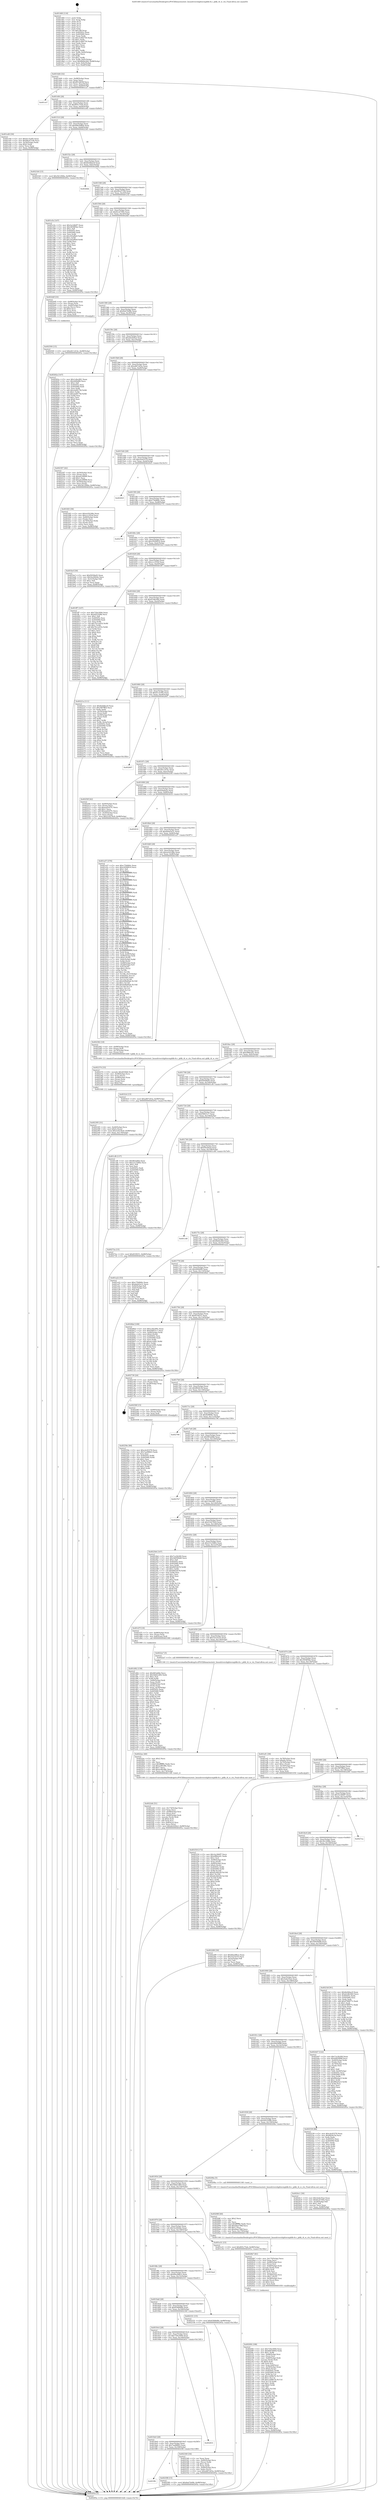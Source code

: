 digraph "0x401460" {
  label = "0x401460 (/mnt/c/Users/mathe/Desktop/tcc/POCII/binaries/extr_linuxdriverslightnvmpblk-rb.c_pblk_rb_w_ctx_Final-ollvm.out::main(0))"
  labelloc = "t"
  node[shape=record]

  Entry [label="",width=0.3,height=0.3,shape=circle,fillcolor=black,style=filled]
  "0x4014d4" [label="{
     0x4014d4 [32]\l
     | [instrs]\l
     &nbsp;&nbsp;0x4014d4 \<+6\>: mov -0x98(%rbp),%eax\l
     &nbsp;&nbsp;0x4014da \<+2\>: mov %eax,%ecx\l
     &nbsp;&nbsp;0x4014dc \<+6\>: sub $0x801db50f,%ecx\l
     &nbsp;&nbsp;0x4014e2 \<+6\>: mov %eax,-0xac(%rbp)\l
     &nbsp;&nbsp;0x4014e8 \<+6\>: mov %ecx,-0xb0(%rbp)\l
     &nbsp;&nbsp;0x4014ee \<+6\>: je 0000000000401ce7 \<main+0x887\>\l
  }"]
  "0x401ce7" [label="{
     0x401ce7\l
  }", style=dashed]
  "0x4014f4" [label="{
     0x4014f4 [28]\l
     | [instrs]\l
     &nbsp;&nbsp;0x4014f4 \<+5\>: jmp 00000000004014f9 \<main+0x99\>\l
     &nbsp;&nbsp;0x4014f9 \<+6\>: mov -0xac(%rbp),%eax\l
     &nbsp;&nbsp;0x4014ff \<+5\>: sub $0x805c75eb,%eax\l
     &nbsp;&nbsp;0x401504 \<+6\>: mov %eax,-0xb4(%rbp)\l
     &nbsp;&nbsp;0x40150a \<+6\>: je 0000000000401e40 \<main+0x9e0\>\l
  }"]
  Exit [label="",width=0.3,height=0.3,shape=circle,fillcolor=black,style=filled,peripheries=2]
  "0x401e40" [label="{
     0x401e40 [30]\l
     | [instrs]\l
     &nbsp;&nbsp;0x401e40 \<+5\>: mov $0xd1c5c0f5,%eax\l
     &nbsp;&nbsp;0x401e45 \<+5\>: mov $0x99cd7338,%ecx\l
     &nbsp;&nbsp;0x401e4a \<+3\>: mov -0x30(%rbp),%edx\l
     &nbsp;&nbsp;0x401e4d \<+3\>: cmp $0x0,%edx\l
     &nbsp;&nbsp;0x401e50 \<+3\>: cmove %ecx,%eax\l
     &nbsp;&nbsp;0x401e53 \<+6\>: mov %eax,-0x98(%rbp)\l
     &nbsp;&nbsp;0x401e59 \<+5\>: jmp 000000000040295a \<main+0x14fa\>\l
  }"]
  "0x401510" [label="{
     0x401510 [28]\l
     | [instrs]\l
     &nbsp;&nbsp;0x401510 \<+5\>: jmp 0000000000401515 \<main+0xb5\>\l
     &nbsp;&nbsp;0x401515 \<+6\>: mov -0xac(%rbp),%eax\l
     &nbsp;&nbsp;0x40151b \<+5\>: sub $0x84630804,%eax\l
     &nbsp;&nbsp;0x401520 \<+6\>: mov %eax,-0xb8(%rbp)\l
     &nbsp;&nbsp;0x401526 \<+6\>: je 00000000004021b0 \<main+0xd50\>\l
  }"]
  "0x4019fc" [label="{
     0x4019fc\l
  }", style=dashed]
  "0x4021b0" [label="{
     0x4021b0 [15]\l
     | [instrs]\l
     &nbsp;&nbsp;0x4021b0 \<+10\>: movl $0x3b12f48a,-0x98(%rbp)\l
     &nbsp;&nbsp;0x4021ba \<+5\>: jmp 000000000040295a \<main+0x14fa\>\l
  }"]
  "0x40152c" [label="{
     0x40152c [28]\l
     | [instrs]\l
     &nbsp;&nbsp;0x40152c \<+5\>: jmp 0000000000401531 \<main+0xd1\>\l
     &nbsp;&nbsp;0x401531 \<+6\>: mov -0xac(%rbp),%eax\l
     &nbsp;&nbsp;0x401537 \<+5\>: sub $0x8e0dbac9,%eax\l
     &nbsp;&nbsp;0x40153c \<+6\>: mov %eax,-0xbc(%rbp)\l
     &nbsp;&nbsp;0x401542 \<+6\>: je 00000000004028db \<main+0x147b\>\l
  }"]
  "0x4025f8" [label="{
     0x4025f8 [15]\l
     | [instrs]\l
     &nbsp;&nbsp;0x4025f8 \<+10\>: movl $0x9eb7b49b,-0x98(%rbp)\l
     &nbsp;&nbsp;0x402602 \<+5\>: jmp 000000000040295a \<main+0x14fa\>\l
  }"]
  "0x4028db" [label="{
     0x4028db\l
  }", style=dashed]
  "0x401548" [label="{
     0x401548 [28]\l
     | [instrs]\l
     &nbsp;&nbsp;0x401548 \<+5\>: jmp 000000000040154d \<main+0xed\>\l
     &nbsp;&nbsp;0x40154d \<+6\>: mov -0xac(%rbp),%eax\l
     &nbsp;&nbsp;0x401553 \<+5\>: sub $0x99cd7338,%eax\l
     &nbsp;&nbsp;0x401558 \<+6\>: mov %eax,-0xc0(%rbp)\l
     &nbsp;&nbsp;0x40155e \<+6\>: je 0000000000401e5e \<main+0x9fe\>\l
  }"]
  "0x4019e0" [label="{
     0x4019e0 [28]\l
     | [instrs]\l
     &nbsp;&nbsp;0x4019e0 \<+5\>: jmp 00000000004019e5 \<main+0x585\>\l
     &nbsp;&nbsp;0x4019e5 \<+6\>: mov -0xac(%rbp),%eax\l
     &nbsp;&nbsp;0x4019eb \<+5\>: sub $0x7aa98843,%eax\l
     &nbsp;&nbsp;0x4019f0 \<+6\>: mov %eax,-0x168(%rbp)\l
     &nbsp;&nbsp;0x4019f6 \<+6\>: je 00000000004025f8 \<main+0x1198\>\l
  }"]
  "0x401e5e" [label="{
     0x401e5e [147]\l
     | [instrs]\l
     &nbsp;&nbsp;0x401e5e \<+5\>: mov $0x3a1db0f7,%eax\l
     &nbsp;&nbsp;0x401e63 \<+5\>: mov $0x3658f5be,%ecx\l
     &nbsp;&nbsp;0x401e68 \<+2\>: mov $0x1,%dl\l
     &nbsp;&nbsp;0x401e6a \<+7\>: mov 0x40505c,%esi\l
     &nbsp;&nbsp;0x401e71 \<+7\>: mov 0x405060,%edi\l
     &nbsp;&nbsp;0x401e78 \<+3\>: mov %esi,%r8d\l
     &nbsp;&nbsp;0x401e7b \<+7\>: sub $0x183af6e9,%r8d\l
     &nbsp;&nbsp;0x401e82 \<+4\>: sub $0x1,%r8d\l
     &nbsp;&nbsp;0x401e86 \<+7\>: add $0x183af6e9,%r8d\l
     &nbsp;&nbsp;0x401e8d \<+4\>: imul %r8d,%esi\l
     &nbsp;&nbsp;0x401e91 \<+3\>: and $0x1,%esi\l
     &nbsp;&nbsp;0x401e94 \<+3\>: cmp $0x0,%esi\l
     &nbsp;&nbsp;0x401e97 \<+4\>: sete %r9b\l
     &nbsp;&nbsp;0x401e9b \<+3\>: cmp $0xa,%edi\l
     &nbsp;&nbsp;0x401e9e \<+4\>: setl %r10b\l
     &nbsp;&nbsp;0x401ea2 \<+3\>: mov %r9b,%r11b\l
     &nbsp;&nbsp;0x401ea5 \<+4\>: xor $0xff,%r11b\l
     &nbsp;&nbsp;0x401ea9 \<+3\>: mov %r10b,%bl\l
     &nbsp;&nbsp;0x401eac \<+3\>: xor $0xff,%bl\l
     &nbsp;&nbsp;0x401eaf \<+3\>: xor $0x1,%dl\l
     &nbsp;&nbsp;0x401eb2 \<+3\>: mov %r11b,%r14b\l
     &nbsp;&nbsp;0x401eb5 \<+4\>: and $0xff,%r14b\l
     &nbsp;&nbsp;0x401eb9 \<+3\>: and %dl,%r9b\l
     &nbsp;&nbsp;0x401ebc \<+3\>: mov %bl,%r15b\l
     &nbsp;&nbsp;0x401ebf \<+4\>: and $0xff,%r15b\l
     &nbsp;&nbsp;0x401ec3 \<+3\>: and %dl,%r10b\l
     &nbsp;&nbsp;0x401ec6 \<+3\>: or %r9b,%r14b\l
     &nbsp;&nbsp;0x401ec9 \<+3\>: or %r10b,%r15b\l
     &nbsp;&nbsp;0x401ecc \<+3\>: xor %r15b,%r14b\l
     &nbsp;&nbsp;0x401ecf \<+3\>: or %bl,%r11b\l
     &nbsp;&nbsp;0x401ed2 \<+4\>: xor $0xff,%r11b\l
     &nbsp;&nbsp;0x401ed6 \<+3\>: or $0x1,%dl\l
     &nbsp;&nbsp;0x401ed9 \<+3\>: and %dl,%r11b\l
     &nbsp;&nbsp;0x401edc \<+3\>: or %r11b,%r14b\l
     &nbsp;&nbsp;0x401edf \<+4\>: test $0x1,%r14b\l
     &nbsp;&nbsp;0x401ee3 \<+3\>: cmovne %ecx,%eax\l
     &nbsp;&nbsp;0x401ee6 \<+6\>: mov %eax,-0x98(%rbp)\l
     &nbsp;&nbsp;0x401eec \<+5\>: jmp 000000000040295a \<main+0x14fa\>\l
  }"]
  "0x401564" [label="{
     0x401564 [28]\l
     | [instrs]\l
     &nbsp;&nbsp;0x401564 \<+5\>: jmp 0000000000401569 \<main+0x109\>\l
     &nbsp;&nbsp;0x401569 \<+6\>: mov -0xac(%rbp),%eax\l
     &nbsp;&nbsp;0x40156f \<+5\>: sub $0x9ccb7492,%eax\l
     &nbsp;&nbsp;0x401574 \<+6\>: mov %eax,-0xc4(%rbp)\l
     &nbsp;&nbsp;0x40157a \<+6\>: je 00000000004024df \<main+0x107f\>\l
  }"]
  "0x402831" [label="{
     0x402831\l
  }", style=dashed]
  "0x4024df" [label="{
     0x4024df [33]\l
     | [instrs]\l
     &nbsp;&nbsp;0x4024df \<+4\>: mov -0x68(%rbp),%rax\l
     &nbsp;&nbsp;0x4024e3 \<+3\>: mov (%rax),%rax\l
     &nbsp;&nbsp;0x4024e6 \<+4\>: mov -0x40(%rbp),%rcx\l
     &nbsp;&nbsp;0x4024ea \<+3\>: movslq (%rcx),%rcx\l
     &nbsp;&nbsp;0x4024ed \<+4\>: shl $0x4,%rcx\l
     &nbsp;&nbsp;0x4024f1 \<+3\>: add %rcx,%rax\l
     &nbsp;&nbsp;0x4024f4 \<+4\>: mov 0x8(%rax),%rax\l
     &nbsp;&nbsp;0x4024f8 \<+3\>: mov %rax,%rdi\l
     &nbsp;&nbsp;0x4024fb \<+5\>: call 0000000000401030 \<free@plt\>\l
     | [calls]\l
     &nbsp;&nbsp;0x401030 \{1\} (unknown)\l
  }"]
  "0x401580" [label="{
     0x401580 [28]\l
     | [instrs]\l
     &nbsp;&nbsp;0x401580 \<+5\>: jmp 0000000000401585 \<main+0x125\>\l
     &nbsp;&nbsp;0x401585 \<+6\>: mov -0xac(%rbp),%eax\l
     &nbsp;&nbsp;0x40158b \<+5\>: sub $0x9eb7b49b,%eax\l
     &nbsp;&nbsp;0x401590 \<+6\>: mov %eax,-0xc8(%rbp)\l
     &nbsp;&nbsp;0x401596 \<+6\>: je 000000000040262a \<main+0x11ca\>\l
  }"]
  "0x40259e" [label="{
     0x40259e [90]\l
     | [instrs]\l
     &nbsp;&nbsp;0x40259e \<+5\>: mov $0xc4c63379,%ecx\l
     &nbsp;&nbsp;0x4025a3 \<+5\>: mov $0x7aa98843,%edx\l
     &nbsp;&nbsp;0x4025a8 \<+2\>: xor %esi,%esi\l
     &nbsp;&nbsp;0x4025aa \<+8\>: mov 0x40505c,%r8d\l
     &nbsp;&nbsp;0x4025b2 \<+8\>: mov 0x405060,%r9d\l
     &nbsp;&nbsp;0x4025ba \<+3\>: sub $0x1,%esi\l
     &nbsp;&nbsp;0x4025bd \<+3\>: mov %r8d,%r10d\l
     &nbsp;&nbsp;0x4025c0 \<+3\>: add %esi,%r10d\l
     &nbsp;&nbsp;0x4025c3 \<+4\>: imul %r10d,%r8d\l
     &nbsp;&nbsp;0x4025c7 \<+4\>: and $0x1,%r8d\l
     &nbsp;&nbsp;0x4025cb \<+4\>: cmp $0x0,%r8d\l
     &nbsp;&nbsp;0x4025cf \<+4\>: sete %r11b\l
     &nbsp;&nbsp;0x4025d3 \<+4\>: cmp $0xa,%r9d\l
     &nbsp;&nbsp;0x4025d7 \<+3\>: setl %bl\l
     &nbsp;&nbsp;0x4025da \<+3\>: mov %r11b,%r14b\l
     &nbsp;&nbsp;0x4025dd \<+3\>: and %bl,%r14b\l
     &nbsp;&nbsp;0x4025e0 \<+3\>: xor %bl,%r11b\l
     &nbsp;&nbsp;0x4025e3 \<+3\>: or %r11b,%r14b\l
     &nbsp;&nbsp;0x4025e6 \<+4\>: test $0x1,%r14b\l
     &nbsp;&nbsp;0x4025ea \<+3\>: cmovne %edx,%ecx\l
     &nbsp;&nbsp;0x4025ed \<+6\>: mov %ecx,-0x98(%rbp)\l
     &nbsp;&nbsp;0x4025f3 \<+5\>: jmp 000000000040295a \<main+0x14fa\>\l
  }"]
  "0x40262a" [label="{
     0x40262a [147]\l
     | [instrs]\l
     &nbsp;&nbsp;0x40262a \<+5\>: mov $0x1c6ec891,%eax\l
     &nbsp;&nbsp;0x40262f \<+5\>: mov $0x44f4d99,%ecx\l
     &nbsp;&nbsp;0x402634 \<+2\>: mov $0x1,%dl\l
     &nbsp;&nbsp;0x402636 \<+7\>: mov 0x40505c,%esi\l
     &nbsp;&nbsp;0x40263d \<+7\>: mov 0x405060,%edi\l
     &nbsp;&nbsp;0x402644 \<+3\>: mov %esi,%r8d\l
     &nbsp;&nbsp;0x402647 \<+7\>: add $0x2a0817fd,%r8d\l
     &nbsp;&nbsp;0x40264e \<+4\>: sub $0x1,%r8d\l
     &nbsp;&nbsp;0x402652 \<+7\>: sub $0x2a0817fd,%r8d\l
     &nbsp;&nbsp;0x402659 \<+4\>: imul %r8d,%esi\l
     &nbsp;&nbsp;0x40265d \<+3\>: and $0x1,%esi\l
     &nbsp;&nbsp;0x402660 \<+3\>: cmp $0x0,%esi\l
     &nbsp;&nbsp;0x402663 \<+4\>: sete %r9b\l
     &nbsp;&nbsp;0x402667 \<+3\>: cmp $0xa,%edi\l
     &nbsp;&nbsp;0x40266a \<+4\>: setl %r10b\l
     &nbsp;&nbsp;0x40266e \<+3\>: mov %r9b,%r11b\l
     &nbsp;&nbsp;0x402671 \<+4\>: xor $0xff,%r11b\l
     &nbsp;&nbsp;0x402675 \<+3\>: mov %r10b,%bl\l
     &nbsp;&nbsp;0x402678 \<+3\>: xor $0xff,%bl\l
     &nbsp;&nbsp;0x40267b \<+3\>: xor $0x1,%dl\l
     &nbsp;&nbsp;0x40267e \<+3\>: mov %r11b,%r14b\l
     &nbsp;&nbsp;0x402681 \<+4\>: and $0xff,%r14b\l
     &nbsp;&nbsp;0x402685 \<+3\>: and %dl,%r9b\l
     &nbsp;&nbsp;0x402688 \<+3\>: mov %bl,%r15b\l
     &nbsp;&nbsp;0x40268b \<+4\>: and $0xff,%r15b\l
     &nbsp;&nbsp;0x40268f \<+3\>: and %dl,%r10b\l
     &nbsp;&nbsp;0x402692 \<+3\>: or %r9b,%r14b\l
     &nbsp;&nbsp;0x402695 \<+3\>: or %r10b,%r15b\l
     &nbsp;&nbsp;0x402698 \<+3\>: xor %r15b,%r14b\l
     &nbsp;&nbsp;0x40269b \<+3\>: or %bl,%r11b\l
     &nbsp;&nbsp;0x40269e \<+4\>: xor $0xff,%r11b\l
     &nbsp;&nbsp;0x4026a2 \<+3\>: or $0x1,%dl\l
     &nbsp;&nbsp;0x4026a5 \<+3\>: and %dl,%r11b\l
     &nbsp;&nbsp;0x4026a8 \<+3\>: or %r11b,%r14b\l
     &nbsp;&nbsp;0x4026ab \<+4\>: test $0x1,%r14b\l
     &nbsp;&nbsp;0x4026af \<+3\>: cmovne %ecx,%eax\l
     &nbsp;&nbsp;0x4026b2 \<+6\>: mov %eax,-0x98(%rbp)\l
     &nbsp;&nbsp;0x4026b8 \<+5\>: jmp 000000000040295a \<main+0x14fa\>\l
  }"]
  "0x40159c" [label="{
     0x40159c [28]\l
     | [instrs]\l
     &nbsp;&nbsp;0x40159c \<+5\>: jmp 00000000004015a1 \<main+0x141\>\l
     &nbsp;&nbsp;0x4015a1 \<+6\>: mov -0xac(%rbp),%eax\l
     &nbsp;&nbsp;0x4015a7 \<+5\>: sub $0xa6c626a3,%eax\l
     &nbsp;&nbsp;0x4015ac \<+6\>: mov %eax,-0xcc(%rbp)\l
     &nbsp;&nbsp;0x4015b2 \<+6\>: je 0000000000402307 \<main+0xea7\>\l
  }"]
  "0x402500" [label="{
     0x402500 [15]\l
     | [instrs]\l
     &nbsp;&nbsp;0x402500 \<+10\>: movl $0xd411d14c,-0x98(%rbp)\l
     &nbsp;&nbsp;0x40250a \<+5\>: jmp 000000000040295a \<main+0x14fa\>\l
  }"]
  "0x402307" [label="{
     0x402307 [42]\l
     | [instrs]\l
     &nbsp;&nbsp;0x402307 \<+4\>: mov -0x50(%rbp),%rax\l
     &nbsp;&nbsp;0x40230b \<+2\>: mov (%rax),%ecx\l
     &nbsp;&nbsp;0x40230d \<+6\>: sub $0xab16f688,%ecx\l
     &nbsp;&nbsp;0x402313 \<+3\>: add $0x1,%ecx\l
     &nbsp;&nbsp;0x402316 \<+6\>: add $0xab16f688,%ecx\l
     &nbsp;&nbsp;0x40231c \<+4\>: mov -0x50(%rbp),%rax\l
     &nbsp;&nbsp;0x402320 \<+2\>: mov %ecx,(%rax)\l
     &nbsp;&nbsp;0x402322 \<+10\>: movl $0x3b12f48a,-0x98(%rbp)\l
     &nbsp;&nbsp;0x40232c \<+5\>: jmp 000000000040295a \<main+0x14fa\>\l
  }"]
  "0x4015b8" [label="{
     0x4015b8 [28]\l
     | [instrs]\l
     &nbsp;&nbsp;0x4015b8 \<+5\>: jmp 00000000004015bd \<main+0x15d\>\l
     &nbsp;&nbsp;0x4015bd \<+6\>: mov -0xac(%rbp),%eax\l
     &nbsp;&nbsp;0x4015c3 \<+5\>: sub $0xa867e63a,%eax\l
     &nbsp;&nbsp;0x4015c8 \<+6\>: mov %eax,-0xd0(%rbp)\l
     &nbsp;&nbsp;0x4015ce \<+6\>: je 0000000000401fd3 \<main+0xb73\>\l
  }"]
  "0x402395" [label="{
     0x402395 [31]\l
     | [instrs]\l
     &nbsp;&nbsp;0x402395 \<+4\>: mov -0x40(%rbp),%rcx\l
     &nbsp;&nbsp;0x402399 \<+6\>: movl $0x0,(%rcx)\l
     &nbsp;&nbsp;0x40239f \<+10\>: movl $0x216276c9,-0x98(%rbp)\l
     &nbsp;&nbsp;0x4023a9 \<+6\>: mov %eax,-0x178(%rbp)\l
     &nbsp;&nbsp;0x4023af \<+5\>: jmp 000000000040295a \<main+0x14fa\>\l
  }"]
  "0x401fd3" [label="{
     0x401fd3 [36]\l
     | [instrs]\l
     &nbsp;&nbsp;0x401fd3 \<+5\>: mov $0xea54168e,%eax\l
     &nbsp;&nbsp;0x401fd8 \<+5\>: mov $0xccc1f52d,%ecx\l
     &nbsp;&nbsp;0x401fdd \<+4\>: mov -0x60(%rbp),%rdx\l
     &nbsp;&nbsp;0x401fe1 \<+2\>: mov (%rdx),%esi\l
     &nbsp;&nbsp;0x401fe3 \<+4\>: mov -0x70(%rbp),%rdx\l
     &nbsp;&nbsp;0x401fe7 \<+2\>: cmp (%rdx),%esi\l
     &nbsp;&nbsp;0x401fe9 \<+3\>: cmovl %ecx,%eax\l
     &nbsp;&nbsp;0x401fec \<+6\>: mov %eax,-0x98(%rbp)\l
     &nbsp;&nbsp;0x401ff2 \<+5\>: jmp 000000000040295a \<main+0x14fa\>\l
  }"]
  "0x4015d4" [label="{
     0x4015d4 [28]\l
     | [instrs]\l
     &nbsp;&nbsp;0x4015d4 \<+5\>: jmp 00000000004015d9 \<main+0x179\>\l
     &nbsp;&nbsp;0x4015d9 \<+6\>: mov -0xac(%rbp),%eax\l
     &nbsp;&nbsp;0x4015df \<+5\>: sub $0xc4c63379,%eax\l
     &nbsp;&nbsp;0x4015e4 \<+6\>: mov %eax,-0xd4(%rbp)\l
     &nbsp;&nbsp;0x4015ea \<+6\>: je 0000000000402925 \<main+0x14c5\>\l
  }"]
  "0x402374" [label="{
     0x402374 [33]\l
     | [instrs]\l
     &nbsp;&nbsp;0x402374 \<+10\>: movabs $0x4030b6,%rdi\l
     &nbsp;&nbsp;0x40237e \<+4\>: mov -0x48(%rbp),%rcx\l
     &nbsp;&nbsp;0x402382 \<+3\>: mov %rax,(%rcx)\l
     &nbsp;&nbsp;0x402385 \<+4\>: mov -0x48(%rbp),%rax\l
     &nbsp;&nbsp;0x402389 \<+3\>: mov (%rax),%rax\l
     &nbsp;&nbsp;0x40238c \<+2\>: mov (%rax),%esi\l
     &nbsp;&nbsp;0x40238e \<+2\>: mov $0x0,%al\l
     &nbsp;&nbsp;0x402390 \<+5\>: call 0000000000401040 \<printf@plt\>\l
     | [calls]\l
     &nbsp;&nbsp;0x401040 \{1\} (unknown)\l
  }"]
  "0x402925" [label="{
     0x402925\l
  }", style=dashed]
  "0x4015f0" [label="{
     0x4015f0 [28]\l
     | [instrs]\l
     &nbsp;&nbsp;0x4015f0 \<+5\>: jmp 00000000004015f5 \<main+0x195\>\l
     &nbsp;&nbsp;0x4015f5 \<+6\>: mov -0xac(%rbp),%eax\l
     &nbsp;&nbsp;0x4015fb \<+5\>: sub $0xc75b9b9c,%eax\l
     &nbsp;&nbsp;0x401600 \<+6\>: mov %eax,-0xd8(%rbp)\l
     &nbsp;&nbsp;0x401606 \<+6\>: je 0000000000402751 \<main+0x12f1\>\l
  }"]
  "0x4019c4" [label="{
     0x4019c4 [28]\l
     | [instrs]\l
     &nbsp;&nbsp;0x4019c4 \<+5\>: jmp 00000000004019c9 \<main+0x569\>\l
     &nbsp;&nbsp;0x4019c9 \<+6\>: mov -0xac(%rbp),%eax\l
     &nbsp;&nbsp;0x4019cf \<+5\>: sub $0x720e3094,%eax\l
     &nbsp;&nbsp;0x4019d4 \<+6\>: mov %eax,-0x164(%rbp)\l
     &nbsp;&nbsp;0x4019da \<+6\>: je 0000000000402831 \<main+0x13d1\>\l
  }"]
  "0x402751" [label="{
     0x402751\l
  }", style=dashed]
  "0x40160c" [label="{
     0x40160c [28]\l
     | [instrs]\l
     &nbsp;&nbsp;0x40160c \<+5\>: jmp 0000000000401611 \<main+0x1b1\>\l
     &nbsp;&nbsp;0x401611 \<+6\>: mov -0xac(%rbp),%eax\l
     &nbsp;&nbsp;0x401617 \<+5\>: sub $0xc9509919,%eax\l
     &nbsp;&nbsp;0x40161c \<+6\>: mov %eax,-0xdc(%rbp)\l
     &nbsp;&nbsp;0x401622 \<+6\>: je 0000000000401bcf \<main+0x76f\>\l
  }"]
  "0x402340" [label="{
     0x402340 [34]\l
     | [instrs]\l
     &nbsp;&nbsp;0x402340 \<+2\>: xor %eax,%eax\l
     &nbsp;&nbsp;0x402342 \<+4\>: mov -0x60(%rbp),%rcx\l
     &nbsp;&nbsp;0x402346 \<+2\>: mov (%rcx),%edx\l
     &nbsp;&nbsp;0x402348 \<+3\>: sub $0x1,%eax\l
     &nbsp;&nbsp;0x40234b \<+2\>: sub %eax,%edx\l
     &nbsp;&nbsp;0x40234d \<+4\>: mov -0x60(%rbp),%rcx\l
     &nbsp;&nbsp;0x402351 \<+2\>: mov %edx,(%rcx)\l
     &nbsp;&nbsp;0x402353 \<+10\>: movl $0xa867e63a,-0x98(%rbp)\l
     &nbsp;&nbsp;0x40235d \<+5\>: jmp 000000000040295a \<main+0x14fa\>\l
  }"]
  "0x401bcf" [label="{
     0x401bcf [30]\l
     | [instrs]\l
     &nbsp;&nbsp;0x401bcf \<+5\>: mov $0xf2938a93,%eax\l
     &nbsp;&nbsp;0x401bd4 \<+5\>: mov $0x5ec8444e,%ecx\l
     &nbsp;&nbsp;0x401bd9 \<+3\>: mov -0x31(%rbp),%dl\l
     &nbsp;&nbsp;0x401bdc \<+3\>: test $0x1,%dl\l
     &nbsp;&nbsp;0x401bdf \<+3\>: cmovne %ecx,%eax\l
     &nbsp;&nbsp;0x401be2 \<+6\>: mov %eax,-0x98(%rbp)\l
     &nbsp;&nbsp;0x401be8 \<+5\>: jmp 000000000040295a \<main+0x14fa\>\l
  }"]
  "0x401628" [label="{
     0x401628 [28]\l
     | [instrs]\l
     &nbsp;&nbsp;0x401628 \<+5\>: jmp 000000000040162d \<main+0x1cd\>\l
     &nbsp;&nbsp;0x40162d \<+6\>: mov -0xac(%rbp),%eax\l
     &nbsp;&nbsp;0x401633 \<+5\>: sub $0xccc1f52d,%eax\l
     &nbsp;&nbsp;0x401638 \<+6\>: mov %eax,-0xe0(%rbp)\l
     &nbsp;&nbsp;0x40163e \<+6\>: je 0000000000401ff7 \<main+0xb97\>\l
  }"]
  "0x4019a8" [label="{
     0x4019a8 [28]\l
     | [instrs]\l
     &nbsp;&nbsp;0x4019a8 \<+5\>: jmp 00000000004019ad \<main+0x54d\>\l
     &nbsp;&nbsp;0x4019ad \<+6\>: mov -0xac(%rbp),%eax\l
     &nbsp;&nbsp;0x4019b3 \<+5\>: sub $0x63fd6d84,%eax\l
     &nbsp;&nbsp;0x4019b8 \<+6\>: mov %eax,-0x160(%rbp)\l
     &nbsp;&nbsp;0x4019be \<+6\>: je 0000000000402340 \<main+0xee0\>\l
  }"]
  "0x401ff7" [label="{
     0x401ff7 [147]\l
     | [instrs]\l
     &nbsp;&nbsp;0x401ff7 \<+5\>: mov $0x720e3094,%eax\l
     &nbsp;&nbsp;0x401ffc \<+5\>: mov $0x4d5329fb,%ecx\l
     &nbsp;&nbsp;0x402001 \<+2\>: mov $0x1,%dl\l
     &nbsp;&nbsp;0x402003 \<+7\>: mov 0x40505c,%esi\l
     &nbsp;&nbsp;0x40200a \<+7\>: mov 0x405060,%edi\l
     &nbsp;&nbsp;0x402011 \<+3\>: mov %esi,%r8d\l
     &nbsp;&nbsp;0x402014 \<+7\>: sub $0x7b1ce91b,%r8d\l
     &nbsp;&nbsp;0x40201b \<+4\>: sub $0x1,%r8d\l
     &nbsp;&nbsp;0x40201f \<+7\>: add $0x7b1ce91b,%r8d\l
     &nbsp;&nbsp;0x402026 \<+4\>: imul %r8d,%esi\l
     &nbsp;&nbsp;0x40202a \<+3\>: and $0x1,%esi\l
     &nbsp;&nbsp;0x40202d \<+3\>: cmp $0x0,%esi\l
     &nbsp;&nbsp;0x402030 \<+4\>: sete %r9b\l
     &nbsp;&nbsp;0x402034 \<+3\>: cmp $0xa,%edi\l
     &nbsp;&nbsp;0x402037 \<+4\>: setl %r10b\l
     &nbsp;&nbsp;0x40203b \<+3\>: mov %r9b,%r11b\l
     &nbsp;&nbsp;0x40203e \<+4\>: xor $0xff,%r11b\l
     &nbsp;&nbsp;0x402042 \<+3\>: mov %r10b,%bl\l
     &nbsp;&nbsp;0x402045 \<+3\>: xor $0xff,%bl\l
     &nbsp;&nbsp;0x402048 \<+3\>: xor $0x0,%dl\l
     &nbsp;&nbsp;0x40204b \<+3\>: mov %r11b,%r14b\l
     &nbsp;&nbsp;0x40204e \<+4\>: and $0x0,%r14b\l
     &nbsp;&nbsp;0x402052 \<+3\>: and %dl,%r9b\l
     &nbsp;&nbsp;0x402055 \<+3\>: mov %bl,%r15b\l
     &nbsp;&nbsp;0x402058 \<+4\>: and $0x0,%r15b\l
     &nbsp;&nbsp;0x40205c \<+3\>: and %dl,%r10b\l
     &nbsp;&nbsp;0x40205f \<+3\>: or %r9b,%r14b\l
     &nbsp;&nbsp;0x402062 \<+3\>: or %r10b,%r15b\l
     &nbsp;&nbsp;0x402065 \<+3\>: xor %r15b,%r14b\l
     &nbsp;&nbsp;0x402068 \<+3\>: or %bl,%r11b\l
     &nbsp;&nbsp;0x40206b \<+4\>: xor $0xff,%r11b\l
     &nbsp;&nbsp;0x40206f \<+3\>: or $0x0,%dl\l
     &nbsp;&nbsp;0x402072 \<+3\>: and %dl,%r11b\l
     &nbsp;&nbsp;0x402075 \<+3\>: or %r11b,%r14b\l
     &nbsp;&nbsp;0x402078 \<+4\>: test $0x1,%r14b\l
     &nbsp;&nbsp;0x40207c \<+3\>: cmovne %ecx,%eax\l
     &nbsp;&nbsp;0x40207f \<+6\>: mov %eax,-0x98(%rbp)\l
     &nbsp;&nbsp;0x402085 \<+5\>: jmp 000000000040295a \<main+0x14fa\>\l
  }"]
  "0x401644" [label="{
     0x401644 [28]\l
     | [instrs]\l
     &nbsp;&nbsp;0x401644 \<+5\>: jmp 0000000000401649 \<main+0x1e9\>\l
     &nbsp;&nbsp;0x401649 \<+6\>: mov -0xac(%rbp),%eax\l
     &nbsp;&nbsp;0x40164f \<+5\>: sub $0xd148c0b0,%eax\l
     &nbsp;&nbsp;0x401654 \<+6\>: mov %eax,-0xe4(%rbp)\l
     &nbsp;&nbsp;0x40165a \<+6\>: je 000000000040221a \<main+0xdba\>\l
  }"]
  "0x402331" [label="{
     0x402331 [15]\l
     | [instrs]\l
     &nbsp;&nbsp;0x402331 \<+10\>: movl $0x63fd6d84,-0x98(%rbp)\l
     &nbsp;&nbsp;0x40233b \<+5\>: jmp 000000000040295a \<main+0x14fa\>\l
  }"]
  "0x40221a" [label="{
     0x40221a [111]\l
     | [instrs]\l
     &nbsp;&nbsp;0x40221a \<+5\>: mov $0x8e0dbac9,%eax\l
     &nbsp;&nbsp;0x40221f \<+5\>: mov $0x39f7ffb4,%ecx\l
     &nbsp;&nbsp;0x402224 \<+2\>: xor %edx,%edx\l
     &nbsp;&nbsp;0x402226 \<+4\>: mov -0x50(%rbp),%rsi\l
     &nbsp;&nbsp;0x40222a \<+2\>: mov (%rsi),%edi\l
     &nbsp;&nbsp;0x40222c \<+4\>: mov -0x58(%rbp),%rsi\l
     &nbsp;&nbsp;0x402230 \<+2\>: cmp (%rsi),%edi\l
     &nbsp;&nbsp;0x402232 \<+4\>: setl %r8b\l
     &nbsp;&nbsp;0x402236 \<+4\>: and $0x1,%r8b\l
     &nbsp;&nbsp;0x40223a \<+4\>: mov %r8b,-0x2a(%rbp)\l
     &nbsp;&nbsp;0x40223e \<+7\>: mov 0x40505c,%edi\l
     &nbsp;&nbsp;0x402245 \<+8\>: mov 0x405060,%r9d\l
     &nbsp;&nbsp;0x40224d \<+3\>: sub $0x1,%edx\l
     &nbsp;&nbsp;0x402250 \<+3\>: mov %edi,%r10d\l
     &nbsp;&nbsp;0x402253 \<+3\>: add %edx,%r10d\l
     &nbsp;&nbsp;0x402256 \<+4\>: imul %r10d,%edi\l
     &nbsp;&nbsp;0x40225a \<+3\>: and $0x1,%edi\l
     &nbsp;&nbsp;0x40225d \<+3\>: cmp $0x0,%edi\l
     &nbsp;&nbsp;0x402260 \<+4\>: sete %r8b\l
     &nbsp;&nbsp;0x402264 \<+4\>: cmp $0xa,%r9d\l
     &nbsp;&nbsp;0x402268 \<+4\>: setl %r11b\l
     &nbsp;&nbsp;0x40226c \<+3\>: mov %r8b,%bl\l
     &nbsp;&nbsp;0x40226f \<+3\>: and %r11b,%bl\l
     &nbsp;&nbsp;0x402272 \<+3\>: xor %r11b,%r8b\l
     &nbsp;&nbsp;0x402275 \<+3\>: or %r8b,%bl\l
     &nbsp;&nbsp;0x402278 \<+3\>: test $0x1,%bl\l
     &nbsp;&nbsp;0x40227b \<+3\>: cmovne %ecx,%eax\l
     &nbsp;&nbsp;0x40227e \<+6\>: mov %eax,-0x98(%rbp)\l
     &nbsp;&nbsp;0x402284 \<+5\>: jmp 000000000040295a \<main+0x14fa\>\l
  }"]
  "0x401660" [label="{
     0x401660 [28]\l
     | [instrs]\l
     &nbsp;&nbsp;0x401660 \<+5\>: jmp 0000000000401665 \<main+0x205\>\l
     &nbsp;&nbsp;0x401665 \<+6\>: mov -0xac(%rbp),%eax\l
     &nbsp;&nbsp;0x40166b \<+5\>: sub $0xd1c5c0f5,%eax\l
     &nbsp;&nbsp;0x401670 \<+6\>: mov %eax,-0xe8(%rbp)\l
     &nbsp;&nbsp;0x401676 \<+6\>: je 0000000000402607 \<main+0x11a7\>\l
  }"]
  "0x40198c" [label="{
     0x40198c [28]\l
     | [instrs]\l
     &nbsp;&nbsp;0x40198c \<+5\>: jmp 0000000000401991 \<main+0x531\>\l
     &nbsp;&nbsp;0x401991 \<+6\>: mov -0xac(%rbp),%eax\l
     &nbsp;&nbsp;0x401997 \<+5\>: sub $0x60e288c2,%eax\l
     &nbsp;&nbsp;0x40199c \<+6\>: mov %eax,-0x15c(%rbp)\l
     &nbsp;&nbsp;0x4019a2 \<+6\>: je 0000000000402331 \<main+0xed1\>\l
  }"]
  "0x402607" [label="{
     0x402607\l
  }", style=dashed]
  "0x40167c" [label="{
     0x40167c [28]\l
     | [instrs]\l
     &nbsp;&nbsp;0x40167c \<+5\>: jmp 0000000000401681 \<main+0x221\>\l
     &nbsp;&nbsp;0x401681 \<+6\>: mov -0xac(%rbp),%eax\l
     &nbsp;&nbsp;0x401687 \<+5\>: sub $0xd411d14c,%eax\l
     &nbsp;&nbsp;0x40168c \<+6\>: mov %eax,-0xec(%rbp)\l
     &nbsp;&nbsp;0x401692 \<+6\>: je 000000000040250f \<main+0x10af\>\l
  }"]
  "0x401bed" [label="{
     0x401bed\l
  }", style=dashed]
  "0x40250f" [label="{
     0x40250f [42]\l
     | [instrs]\l
     &nbsp;&nbsp;0x40250f \<+4\>: mov -0x40(%rbp),%rax\l
     &nbsp;&nbsp;0x402513 \<+2\>: mov (%rax),%ecx\l
     &nbsp;&nbsp;0x402515 \<+6\>: sub $0xea45d7f1,%ecx\l
     &nbsp;&nbsp;0x40251b \<+3\>: add $0x1,%ecx\l
     &nbsp;&nbsp;0x40251e \<+6\>: add $0xea45d7f1,%ecx\l
     &nbsp;&nbsp;0x402524 \<+4\>: mov -0x40(%rbp),%rax\l
     &nbsp;&nbsp;0x402528 \<+2\>: mov %ecx,(%rax)\l
     &nbsp;&nbsp;0x40252a \<+10\>: movl $0x216276c9,-0x98(%rbp)\l
     &nbsp;&nbsp;0x402534 \<+5\>: jmp 000000000040295a \<main+0x14fa\>\l
  }"]
  "0x401698" [label="{
     0x401698 [28]\l
     | [instrs]\l
     &nbsp;&nbsp;0x401698 \<+5\>: jmp 000000000040169d \<main+0x23d\>\l
     &nbsp;&nbsp;0x40169d \<+6\>: mov -0xac(%rbp),%eax\l
     &nbsp;&nbsp;0x4016a3 \<+5\>: sub $0xdc8afa2a,%eax\l
     &nbsp;&nbsp;0x4016a8 \<+6\>: mov %eax,-0xf0(%rbp)\l
     &nbsp;&nbsp;0x4016ae \<+6\>: je 0000000000402616 \<main+0x11b6\>\l
  }"]
  "0x4022d4" [label="{
     0x4022d4 [51]\l
     | [instrs]\l
     &nbsp;&nbsp;0x4022d4 \<+6\>: mov -0x174(%rbp),%ecx\l
     &nbsp;&nbsp;0x4022da \<+3\>: imul %eax,%ecx\l
     &nbsp;&nbsp;0x4022dd \<+4\>: mov -0x68(%rbp),%rsi\l
     &nbsp;&nbsp;0x4022e1 \<+3\>: mov (%rsi),%rsi\l
     &nbsp;&nbsp;0x4022e4 \<+4\>: mov -0x60(%rbp),%rdi\l
     &nbsp;&nbsp;0x4022e8 \<+3\>: movslq (%rdi),%rdi\l
     &nbsp;&nbsp;0x4022eb \<+4\>: shl $0x4,%rdi\l
     &nbsp;&nbsp;0x4022ef \<+3\>: add %rdi,%rsi\l
     &nbsp;&nbsp;0x4022f2 \<+4\>: mov 0x8(%rsi),%rsi\l
     &nbsp;&nbsp;0x4022f6 \<+2\>: mov %ecx,(%rsi)\l
     &nbsp;&nbsp;0x4022f8 \<+10\>: movl $0xa6c626a3,-0x98(%rbp)\l
     &nbsp;&nbsp;0x402302 \<+5\>: jmp 000000000040295a \<main+0x14fa\>\l
  }"]
  "0x402616" [label="{
     0x402616\l
  }", style=dashed]
  "0x4016b4" [label="{
     0x4016b4 [28]\l
     | [instrs]\l
     &nbsp;&nbsp;0x4016b4 \<+5\>: jmp 00000000004016b9 \<main+0x259\>\l
     &nbsp;&nbsp;0x4016b9 \<+6\>: mov -0xac(%rbp),%eax\l
     &nbsp;&nbsp;0x4016bf \<+5\>: sub $0xdeb43e31,%eax\l
     &nbsp;&nbsp;0x4016c4 \<+6\>: mov %eax,-0xf4(%rbp)\l
     &nbsp;&nbsp;0x4016ca \<+6\>: je 0000000000401a57 \<main+0x5f7\>\l
  }"]
  "0x4022ac" [label="{
     0x4022ac [40]\l
     | [instrs]\l
     &nbsp;&nbsp;0x4022ac \<+5\>: mov $0x2,%ecx\l
     &nbsp;&nbsp;0x4022b1 \<+1\>: cltd\l
     &nbsp;&nbsp;0x4022b2 \<+2\>: idiv %ecx\l
     &nbsp;&nbsp;0x4022b4 \<+6\>: imul $0xfffffffe,%edx,%ecx\l
     &nbsp;&nbsp;0x4022ba \<+6\>: sub $0xac90c88c,%ecx\l
     &nbsp;&nbsp;0x4022c0 \<+3\>: add $0x1,%ecx\l
     &nbsp;&nbsp;0x4022c3 \<+6\>: add $0xac90c88c,%ecx\l
     &nbsp;&nbsp;0x4022c9 \<+6\>: mov %ecx,-0x174(%rbp)\l
     &nbsp;&nbsp;0x4022cf \<+5\>: call 0000000000401160 \<next_i\>\l
     | [calls]\l
     &nbsp;&nbsp;0x401160 \{1\} (/mnt/c/Users/mathe/Desktop/tcc/POCII/binaries/extr_linuxdriverslightnvmpblk-rb.c_pblk_rb_w_ctx_Final-ollvm.out::next_i)\l
  }"]
  "0x401a57" [label="{
     0x401a57 [376]\l
     | [instrs]\l
     &nbsp;&nbsp;0x401a57 \<+5\>: mov $0xc75b9b9c,%eax\l
     &nbsp;&nbsp;0x401a5c \<+5\>: mov $0xc9509919,%ecx\l
     &nbsp;&nbsp;0x401a61 \<+2\>: mov $0x1,%dl\l
     &nbsp;&nbsp;0x401a63 \<+3\>: mov %rsp,%rsi\l
     &nbsp;&nbsp;0x401a66 \<+4\>: add $0xfffffffffffffff0,%rsi\l
     &nbsp;&nbsp;0x401a6a \<+3\>: mov %rsi,%rsp\l
     &nbsp;&nbsp;0x401a6d \<+7\>: mov %rsi,-0x90(%rbp)\l
     &nbsp;&nbsp;0x401a74 \<+3\>: mov %rsp,%rsi\l
     &nbsp;&nbsp;0x401a77 \<+4\>: add $0xfffffffffffffff0,%rsi\l
     &nbsp;&nbsp;0x401a7b \<+3\>: mov %rsi,%rsp\l
     &nbsp;&nbsp;0x401a7e \<+3\>: mov %rsp,%rdi\l
     &nbsp;&nbsp;0x401a81 \<+4\>: add $0xfffffffffffffff0,%rdi\l
     &nbsp;&nbsp;0x401a85 \<+3\>: mov %rdi,%rsp\l
     &nbsp;&nbsp;0x401a88 \<+7\>: mov %rdi,-0x88(%rbp)\l
     &nbsp;&nbsp;0x401a8f \<+3\>: mov %rsp,%rdi\l
     &nbsp;&nbsp;0x401a92 \<+4\>: add $0xfffffffffffffff0,%rdi\l
     &nbsp;&nbsp;0x401a96 \<+3\>: mov %rdi,%rsp\l
     &nbsp;&nbsp;0x401a99 \<+4\>: mov %rdi,-0x80(%rbp)\l
     &nbsp;&nbsp;0x401a9d \<+3\>: mov %rsp,%rdi\l
     &nbsp;&nbsp;0x401aa0 \<+4\>: add $0xfffffffffffffff0,%rdi\l
     &nbsp;&nbsp;0x401aa4 \<+3\>: mov %rdi,%rsp\l
     &nbsp;&nbsp;0x401aa7 \<+4\>: mov %rdi,-0x78(%rbp)\l
     &nbsp;&nbsp;0x401aab \<+3\>: mov %rsp,%rdi\l
     &nbsp;&nbsp;0x401aae \<+4\>: add $0xfffffffffffffff0,%rdi\l
     &nbsp;&nbsp;0x401ab2 \<+3\>: mov %rdi,%rsp\l
     &nbsp;&nbsp;0x401ab5 \<+4\>: mov %rdi,-0x70(%rbp)\l
     &nbsp;&nbsp;0x401ab9 \<+3\>: mov %rsp,%rdi\l
     &nbsp;&nbsp;0x401abc \<+4\>: add $0xfffffffffffffff0,%rdi\l
     &nbsp;&nbsp;0x401ac0 \<+3\>: mov %rdi,%rsp\l
     &nbsp;&nbsp;0x401ac3 \<+4\>: mov %rdi,-0x68(%rbp)\l
     &nbsp;&nbsp;0x401ac7 \<+3\>: mov %rsp,%rdi\l
     &nbsp;&nbsp;0x401aca \<+4\>: add $0xfffffffffffffff0,%rdi\l
     &nbsp;&nbsp;0x401ace \<+3\>: mov %rdi,%rsp\l
     &nbsp;&nbsp;0x401ad1 \<+4\>: mov %rdi,-0x60(%rbp)\l
     &nbsp;&nbsp;0x401ad5 \<+3\>: mov %rsp,%rdi\l
     &nbsp;&nbsp;0x401ad8 \<+4\>: add $0xfffffffffffffff0,%rdi\l
     &nbsp;&nbsp;0x401adc \<+3\>: mov %rdi,%rsp\l
     &nbsp;&nbsp;0x401adf \<+4\>: mov %rdi,-0x58(%rbp)\l
     &nbsp;&nbsp;0x401ae3 \<+3\>: mov %rsp,%rdi\l
     &nbsp;&nbsp;0x401ae6 \<+4\>: add $0xfffffffffffffff0,%rdi\l
     &nbsp;&nbsp;0x401aea \<+3\>: mov %rdi,%rsp\l
     &nbsp;&nbsp;0x401aed \<+4\>: mov %rdi,-0x50(%rbp)\l
     &nbsp;&nbsp;0x401af1 \<+3\>: mov %rsp,%rdi\l
     &nbsp;&nbsp;0x401af4 \<+4\>: add $0xfffffffffffffff0,%rdi\l
     &nbsp;&nbsp;0x401af8 \<+3\>: mov %rdi,%rsp\l
     &nbsp;&nbsp;0x401afb \<+4\>: mov %rdi,-0x48(%rbp)\l
     &nbsp;&nbsp;0x401aff \<+3\>: mov %rsp,%rdi\l
     &nbsp;&nbsp;0x401b02 \<+4\>: add $0xfffffffffffffff0,%rdi\l
     &nbsp;&nbsp;0x401b06 \<+3\>: mov %rdi,%rsp\l
     &nbsp;&nbsp;0x401b09 \<+4\>: mov %rdi,-0x40(%rbp)\l
     &nbsp;&nbsp;0x401b0d \<+7\>: mov -0x90(%rbp),%rdi\l
     &nbsp;&nbsp;0x401b14 \<+6\>: movl $0x0,(%rdi)\l
     &nbsp;&nbsp;0x401b1a \<+7\>: mov -0x9c(%rbp),%r8d\l
     &nbsp;&nbsp;0x401b21 \<+3\>: mov %r8d,(%rsi)\l
     &nbsp;&nbsp;0x401b24 \<+7\>: mov -0x88(%rbp),%rdi\l
     &nbsp;&nbsp;0x401b2b \<+7\>: mov -0xa8(%rbp),%r9\l
     &nbsp;&nbsp;0x401b32 \<+3\>: mov %r9,(%rdi)\l
     &nbsp;&nbsp;0x401b35 \<+3\>: cmpl $0x2,(%rsi)\l
     &nbsp;&nbsp;0x401b38 \<+4\>: setne %r10b\l
     &nbsp;&nbsp;0x401b3c \<+4\>: and $0x1,%r10b\l
     &nbsp;&nbsp;0x401b40 \<+4\>: mov %r10b,-0x31(%rbp)\l
     &nbsp;&nbsp;0x401b44 \<+8\>: mov 0x40505c,%r11d\l
     &nbsp;&nbsp;0x401b4c \<+7\>: mov 0x405060,%ebx\l
     &nbsp;&nbsp;0x401b53 \<+3\>: mov %r11d,%r14d\l
     &nbsp;&nbsp;0x401b56 \<+7\>: sub $0x426bd0ab,%r14d\l
     &nbsp;&nbsp;0x401b5d \<+4\>: sub $0x1,%r14d\l
     &nbsp;&nbsp;0x401b61 \<+7\>: add $0x426bd0ab,%r14d\l
     &nbsp;&nbsp;0x401b68 \<+4\>: imul %r14d,%r11d\l
     &nbsp;&nbsp;0x401b6c \<+4\>: and $0x1,%r11d\l
     &nbsp;&nbsp;0x401b70 \<+4\>: cmp $0x0,%r11d\l
     &nbsp;&nbsp;0x401b74 \<+4\>: sete %r10b\l
     &nbsp;&nbsp;0x401b78 \<+3\>: cmp $0xa,%ebx\l
     &nbsp;&nbsp;0x401b7b \<+4\>: setl %r15b\l
     &nbsp;&nbsp;0x401b7f \<+3\>: mov %r10b,%r12b\l
     &nbsp;&nbsp;0x401b82 \<+4\>: xor $0xff,%r12b\l
     &nbsp;&nbsp;0x401b86 \<+3\>: mov %r15b,%r13b\l
     &nbsp;&nbsp;0x401b89 \<+4\>: xor $0xff,%r13b\l
     &nbsp;&nbsp;0x401b8d \<+3\>: xor $0x1,%dl\l
     &nbsp;&nbsp;0x401b90 \<+3\>: mov %r12b,%sil\l
     &nbsp;&nbsp;0x401b93 \<+4\>: and $0xff,%sil\l
     &nbsp;&nbsp;0x401b97 \<+3\>: and %dl,%r10b\l
     &nbsp;&nbsp;0x401b9a \<+3\>: mov %r13b,%dil\l
     &nbsp;&nbsp;0x401b9d \<+4\>: and $0xff,%dil\l
     &nbsp;&nbsp;0x401ba1 \<+3\>: and %dl,%r15b\l
     &nbsp;&nbsp;0x401ba4 \<+3\>: or %r10b,%sil\l
     &nbsp;&nbsp;0x401ba7 \<+3\>: or %r15b,%dil\l
     &nbsp;&nbsp;0x401baa \<+3\>: xor %dil,%sil\l
     &nbsp;&nbsp;0x401bad \<+3\>: or %r13b,%r12b\l
     &nbsp;&nbsp;0x401bb0 \<+4\>: xor $0xff,%r12b\l
     &nbsp;&nbsp;0x401bb4 \<+3\>: or $0x1,%dl\l
     &nbsp;&nbsp;0x401bb7 \<+3\>: and %dl,%r12b\l
     &nbsp;&nbsp;0x401bba \<+3\>: or %r12b,%sil\l
     &nbsp;&nbsp;0x401bbd \<+4\>: test $0x1,%sil\l
     &nbsp;&nbsp;0x401bc1 \<+3\>: cmovne %ecx,%eax\l
     &nbsp;&nbsp;0x401bc4 \<+6\>: mov %eax,-0x98(%rbp)\l
     &nbsp;&nbsp;0x401bca \<+5\>: jmp 000000000040295a \<main+0x14fa\>\l
  }"]
  "0x4016d0" [label="{
     0x4016d0 [28]\l
     | [instrs]\l
     &nbsp;&nbsp;0x4016d0 \<+5\>: jmp 00000000004016d5 \<main+0x275\>\l
     &nbsp;&nbsp;0x4016d5 \<+6\>: mov -0xac(%rbp),%eax\l
     &nbsp;&nbsp;0x4016db \<+5\>: sub $0xea54168e,%eax\l
     &nbsp;&nbsp;0x4016e0 \<+6\>: mov %eax,-0xf8(%rbp)\l
     &nbsp;&nbsp;0x4016e6 \<+6\>: je 0000000000402362 \<main+0xf02\>\l
  }"]
  "0x4020f4" [label="{
     0x4020f4 [188]\l
     | [instrs]\l
     &nbsp;&nbsp;0x4020f4 \<+5\>: mov $0x720e3094,%ecx\l
     &nbsp;&nbsp;0x4020f9 \<+5\>: mov $0x84630804,%edx\l
     &nbsp;&nbsp;0x4020fe \<+3\>: mov $0x1,%r8b\l
     &nbsp;&nbsp;0x402101 \<+4\>: mov -0x68(%rbp),%rsi\l
     &nbsp;&nbsp;0x402105 \<+3\>: mov (%rsi),%rsi\l
     &nbsp;&nbsp;0x402108 \<+4\>: mov -0x60(%rbp),%rdi\l
     &nbsp;&nbsp;0x40210c \<+3\>: movslq (%rdi),%rdi\l
     &nbsp;&nbsp;0x40210f \<+4\>: shl $0x4,%rdi\l
     &nbsp;&nbsp;0x402113 \<+3\>: add %rdi,%rsi\l
     &nbsp;&nbsp;0x402116 \<+4\>: mov %rax,0x8(%rsi)\l
     &nbsp;&nbsp;0x40211a \<+4\>: mov -0x50(%rbp),%rax\l
     &nbsp;&nbsp;0x40211e \<+6\>: movl $0x0,(%rax)\l
     &nbsp;&nbsp;0x402124 \<+8\>: mov 0x40505c,%r9d\l
     &nbsp;&nbsp;0x40212c \<+8\>: mov 0x405060,%r10d\l
     &nbsp;&nbsp;0x402134 \<+3\>: mov %r9d,%r11d\l
     &nbsp;&nbsp;0x402137 \<+7\>: sub $0x12d9fe7b,%r11d\l
     &nbsp;&nbsp;0x40213e \<+4\>: sub $0x1,%r11d\l
     &nbsp;&nbsp;0x402142 \<+7\>: add $0x12d9fe7b,%r11d\l
     &nbsp;&nbsp;0x402149 \<+4\>: imul %r11d,%r9d\l
     &nbsp;&nbsp;0x40214d \<+4\>: and $0x1,%r9d\l
     &nbsp;&nbsp;0x402151 \<+4\>: cmp $0x0,%r9d\l
     &nbsp;&nbsp;0x402155 \<+3\>: sete %bl\l
     &nbsp;&nbsp;0x402158 \<+4\>: cmp $0xa,%r10d\l
     &nbsp;&nbsp;0x40215c \<+4\>: setl %r14b\l
     &nbsp;&nbsp;0x402160 \<+3\>: mov %bl,%r15b\l
     &nbsp;&nbsp;0x402163 \<+4\>: xor $0xff,%r15b\l
     &nbsp;&nbsp;0x402167 \<+3\>: mov %r14b,%r12b\l
     &nbsp;&nbsp;0x40216a \<+4\>: xor $0xff,%r12b\l
     &nbsp;&nbsp;0x40216e \<+4\>: xor $0x1,%r8b\l
     &nbsp;&nbsp;0x402172 \<+3\>: mov %r15b,%r13b\l
     &nbsp;&nbsp;0x402175 \<+4\>: and $0xff,%r13b\l
     &nbsp;&nbsp;0x402179 \<+3\>: and %r8b,%bl\l
     &nbsp;&nbsp;0x40217c \<+3\>: mov %r12b,%al\l
     &nbsp;&nbsp;0x40217f \<+2\>: and $0xff,%al\l
     &nbsp;&nbsp;0x402181 \<+3\>: and %r8b,%r14b\l
     &nbsp;&nbsp;0x402184 \<+3\>: or %bl,%r13b\l
     &nbsp;&nbsp;0x402187 \<+3\>: or %r14b,%al\l
     &nbsp;&nbsp;0x40218a \<+3\>: xor %al,%r13b\l
     &nbsp;&nbsp;0x40218d \<+3\>: or %r12b,%r15b\l
     &nbsp;&nbsp;0x402190 \<+4\>: xor $0xff,%r15b\l
     &nbsp;&nbsp;0x402194 \<+4\>: or $0x1,%r8b\l
     &nbsp;&nbsp;0x402198 \<+3\>: and %r8b,%r15b\l
     &nbsp;&nbsp;0x40219b \<+3\>: or %r15b,%r13b\l
     &nbsp;&nbsp;0x40219e \<+4\>: test $0x1,%r13b\l
     &nbsp;&nbsp;0x4021a2 \<+3\>: cmovne %edx,%ecx\l
     &nbsp;&nbsp;0x4021a5 \<+6\>: mov %ecx,-0x98(%rbp)\l
     &nbsp;&nbsp;0x4021ab \<+5\>: jmp 000000000040295a \<main+0x14fa\>\l
  }"]
  "0x402362" [label="{
     0x402362 [18]\l
     | [instrs]\l
     &nbsp;&nbsp;0x402362 \<+4\>: mov -0x68(%rbp),%rax\l
     &nbsp;&nbsp;0x402366 \<+3\>: mov (%rax),%rdi\l
     &nbsp;&nbsp;0x402369 \<+4\>: mov -0x78(%rbp),%rax\l
     &nbsp;&nbsp;0x40236d \<+2\>: mov (%rax),%esi\l
     &nbsp;&nbsp;0x40236f \<+5\>: call 0000000000401400 \<pblk_rb_w_ctx\>\l
     | [calls]\l
     &nbsp;&nbsp;0x401400 \{1\} (/mnt/c/Users/mathe/Desktop/tcc/POCII/binaries/extr_linuxdriverslightnvmpblk-rb.c_pblk_rb_w_ctx_Final-ollvm.out::pblk_rb_w_ctx)\l
  }"]
  "0x4016ec" [label="{
     0x4016ec [28]\l
     | [instrs]\l
     &nbsp;&nbsp;0x4016ec \<+5\>: jmp 00000000004016f1 \<main+0x291\>\l
     &nbsp;&nbsp;0x4016f1 \<+6\>: mov -0xac(%rbp),%eax\l
     &nbsp;&nbsp;0x4016f7 \<+5\>: sub $0xef88a2d1,%eax\l
     &nbsp;&nbsp;0x4016fc \<+6\>: mov %eax,-0xfc(%rbp)\l
     &nbsp;&nbsp;0x401702 \<+6\>: je 0000000000401fc4 \<main+0xb64\>\l
  }"]
  "0x4020b7" [label="{
     0x4020b7 [61]\l
     | [instrs]\l
     &nbsp;&nbsp;0x4020b7 \<+6\>: mov -0x170(%rbp),%ecx\l
     &nbsp;&nbsp;0x4020bd \<+3\>: imul %eax,%ecx\l
     &nbsp;&nbsp;0x4020c0 \<+4\>: mov -0x68(%rbp),%rsi\l
     &nbsp;&nbsp;0x4020c4 \<+3\>: mov (%rsi),%rsi\l
     &nbsp;&nbsp;0x4020c7 \<+4\>: mov -0x60(%rbp),%rdi\l
     &nbsp;&nbsp;0x4020cb \<+3\>: movslq (%rdi),%rdi\l
     &nbsp;&nbsp;0x4020ce \<+4\>: shl $0x4,%rdi\l
     &nbsp;&nbsp;0x4020d2 \<+3\>: add %rdi,%rsi\l
     &nbsp;&nbsp;0x4020d5 \<+2\>: mov %ecx,(%rsi)\l
     &nbsp;&nbsp;0x4020d7 \<+4\>: mov -0x58(%rbp),%rsi\l
     &nbsp;&nbsp;0x4020db \<+6\>: movl $0x1,(%rsi)\l
     &nbsp;&nbsp;0x4020e1 \<+4\>: mov -0x58(%rbp),%rsi\l
     &nbsp;&nbsp;0x4020e5 \<+3\>: movslq (%rsi),%rsi\l
     &nbsp;&nbsp;0x4020e8 \<+4\>: shl $0x2,%rsi\l
     &nbsp;&nbsp;0x4020ec \<+3\>: mov %rsi,%rdi\l
     &nbsp;&nbsp;0x4020ef \<+5\>: call 0000000000401050 \<malloc@plt\>\l
     | [calls]\l
     &nbsp;&nbsp;0x401050 \{1\} (unknown)\l
  }"]
  "0x401fc4" [label="{
     0x401fc4 [15]\l
     | [instrs]\l
     &nbsp;&nbsp;0x401fc4 \<+10\>: movl $0xa867e63a,-0x98(%rbp)\l
     &nbsp;&nbsp;0x401fce \<+5\>: jmp 000000000040295a \<main+0x14fa\>\l
  }"]
  "0x401708" [label="{
     0x401708 [28]\l
     | [instrs]\l
     &nbsp;&nbsp;0x401708 \<+5\>: jmp 000000000040170d \<main+0x2ad\>\l
     &nbsp;&nbsp;0x40170d \<+6\>: mov -0xac(%rbp),%eax\l
     &nbsp;&nbsp;0x401713 \<+5\>: sub $0xf2938a93,%eax\l
     &nbsp;&nbsp;0x401718 \<+6\>: mov %eax,-0x100(%rbp)\l
     &nbsp;&nbsp;0x40171e \<+6\>: je 0000000000401cf6 \<main+0x896\>\l
  }"]
  "0x40208f" [label="{
     0x40208f [40]\l
     | [instrs]\l
     &nbsp;&nbsp;0x40208f \<+5\>: mov $0x2,%ecx\l
     &nbsp;&nbsp;0x402094 \<+1\>: cltd\l
     &nbsp;&nbsp;0x402095 \<+2\>: idiv %ecx\l
     &nbsp;&nbsp;0x402097 \<+6\>: imul $0xfffffffe,%edx,%ecx\l
     &nbsp;&nbsp;0x40209d \<+6\>: add $0xd4ae796f,%ecx\l
     &nbsp;&nbsp;0x4020a3 \<+3\>: add $0x1,%ecx\l
     &nbsp;&nbsp;0x4020a6 \<+6\>: sub $0xd4ae796f,%ecx\l
     &nbsp;&nbsp;0x4020ac \<+6\>: mov %ecx,-0x170(%rbp)\l
     &nbsp;&nbsp;0x4020b2 \<+5\>: call 0000000000401160 \<next_i\>\l
     | [calls]\l
     &nbsp;&nbsp;0x401160 \{1\} (/mnt/c/Users/mathe/Desktop/tcc/POCII/binaries/extr_linuxdriverslightnvmpblk-rb.c_pblk_rb_w_ctx_Final-ollvm.out::next_i)\l
  }"]
  "0x401cf6" [label="{
     0x401cf6 [137]\l
     | [instrs]\l
     &nbsp;&nbsp;0x401cf6 \<+5\>: mov $0x963a6bb,%eax\l
     &nbsp;&nbsp;0x401cfb \<+5\>: mov $0x23125662,%ecx\l
     &nbsp;&nbsp;0x401d00 \<+2\>: mov $0x1,%dl\l
     &nbsp;&nbsp;0x401d02 \<+2\>: xor %esi,%esi\l
     &nbsp;&nbsp;0x401d04 \<+7\>: mov 0x40505c,%edi\l
     &nbsp;&nbsp;0x401d0b \<+8\>: mov 0x405060,%r8d\l
     &nbsp;&nbsp;0x401d13 \<+3\>: sub $0x1,%esi\l
     &nbsp;&nbsp;0x401d16 \<+3\>: mov %edi,%r9d\l
     &nbsp;&nbsp;0x401d19 \<+3\>: add %esi,%r9d\l
     &nbsp;&nbsp;0x401d1c \<+4\>: imul %r9d,%edi\l
     &nbsp;&nbsp;0x401d20 \<+3\>: and $0x1,%edi\l
     &nbsp;&nbsp;0x401d23 \<+3\>: cmp $0x0,%edi\l
     &nbsp;&nbsp;0x401d26 \<+4\>: sete %r10b\l
     &nbsp;&nbsp;0x401d2a \<+4\>: cmp $0xa,%r8d\l
     &nbsp;&nbsp;0x401d2e \<+4\>: setl %r11b\l
     &nbsp;&nbsp;0x401d32 \<+3\>: mov %r10b,%bl\l
     &nbsp;&nbsp;0x401d35 \<+3\>: xor $0xff,%bl\l
     &nbsp;&nbsp;0x401d38 \<+3\>: mov %r11b,%r14b\l
     &nbsp;&nbsp;0x401d3b \<+4\>: xor $0xff,%r14b\l
     &nbsp;&nbsp;0x401d3f \<+3\>: xor $0x0,%dl\l
     &nbsp;&nbsp;0x401d42 \<+3\>: mov %bl,%r15b\l
     &nbsp;&nbsp;0x401d45 \<+4\>: and $0x0,%r15b\l
     &nbsp;&nbsp;0x401d49 \<+3\>: and %dl,%r10b\l
     &nbsp;&nbsp;0x401d4c \<+3\>: mov %r14b,%r12b\l
     &nbsp;&nbsp;0x401d4f \<+4\>: and $0x0,%r12b\l
     &nbsp;&nbsp;0x401d53 \<+3\>: and %dl,%r11b\l
     &nbsp;&nbsp;0x401d56 \<+3\>: or %r10b,%r15b\l
     &nbsp;&nbsp;0x401d59 \<+3\>: or %r11b,%r12b\l
     &nbsp;&nbsp;0x401d5c \<+3\>: xor %r12b,%r15b\l
     &nbsp;&nbsp;0x401d5f \<+3\>: or %r14b,%bl\l
     &nbsp;&nbsp;0x401d62 \<+3\>: xor $0xff,%bl\l
     &nbsp;&nbsp;0x401d65 \<+3\>: or $0x0,%dl\l
     &nbsp;&nbsp;0x401d68 \<+2\>: and %dl,%bl\l
     &nbsp;&nbsp;0x401d6a \<+3\>: or %bl,%r15b\l
     &nbsp;&nbsp;0x401d6d \<+4\>: test $0x1,%r15b\l
     &nbsp;&nbsp;0x401d71 \<+3\>: cmovne %ecx,%eax\l
     &nbsp;&nbsp;0x401d74 \<+6\>: mov %eax,-0x98(%rbp)\l
     &nbsp;&nbsp;0x401d7a \<+5\>: jmp 000000000040295a \<main+0x14fa\>\l
  }"]
  "0x401724" [label="{
     0x401724 [28]\l
     | [instrs]\l
     &nbsp;&nbsp;0x401724 \<+5\>: jmp 0000000000401729 \<main+0x2c9\>\l
     &nbsp;&nbsp;0x401729 \<+6\>: mov -0xac(%rbp),%eax\l
     &nbsp;&nbsp;0x40172f \<+5\>: sub $0xf36831c7,%eax\l
     &nbsp;&nbsp;0x401734 \<+6\>: mov %eax,-0x104(%rbp)\l
     &nbsp;&nbsp;0x40173a \<+6\>: je 000000000040272a \<main+0x12ca\>\l
  }"]
  "0x401f18" [label="{
     0x401f18 [172]\l
     | [instrs]\l
     &nbsp;&nbsp;0x401f18 \<+5\>: mov $0x3a1db0f7,%ecx\l
     &nbsp;&nbsp;0x401f1d \<+5\>: mov $0xef88a2d1,%edx\l
     &nbsp;&nbsp;0x401f22 \<+3\>: mov $0x1,%sil\l
     &nbsp;&nbsp;0x401f25 \<+4\>: mov -0x68(%rbp),%rdi\l
     &nbsp;&nbsp;0x401f29 \<+3\>: mov %rax,(%rdi)\l
     &nbsp;&nbsp;0x401f2c \<+4\>: mov -0x60(%rbp),%rax\l
     &nbsp;&nbsp;0x401f30 \<+6\>: movl $0x0,(%rax)\l
     &nbsp;&nbsp;0x401f36 \<+8\>: mov 0x40505c,%r8d\l
     &nbsp;&nbsp;0x401f3e \<+8\>: mov 0x405060,%r9d\l
     &nbsp;&nbsp;0x401f46 \<+3\>: mov %r8d,%r10d\l
     &nbsp;&nbsp;0x401f49 \<+7\>: sub $0xd2c9d229,%r10d\l
     &nbsp;&nbsp;0x401f50 \<+4\>: sub $0x1,%r10d\l
     &nbsp;&nbsp;0x401f54 \<+7\>: add $0xd2c9d229,%r10d\l
     &nbsp;&nbsp;0x401f5b \<+4\>: imul %r10d,%r8d\l
     &nbsp;&nbsp;0x401f5f \<+4\>: and $0x1,%r8d\l
     &nbsp;&nbsp;0x401f63 \<+4\>: cmp $0x0,%r8d\l
     &nbsp;&nbsp;0x401f67 \<+4\>: sete %r11b\l
     &nbsp;&nbsp;0x401f6b \<+4\>: cmp $0xa,%r9d\l
     &nbsp;&nbsp;0x401f6f \<+3\>: setl %bl\l
     &nbsp;&nbsp;0x401f72 \<+3\>: mov %r11b,%r14b\l
     &nbsp;&nbsp;0x401f75 \<+4\>: xor $0xff,%r14b\l
     &nbsp;&nbsp;0x401f79 \<+3\>: mov %bl,%r15b\l
     &nbsp;&nbsp;0x401f7c \<+4\>: xor $0xff,%r15b\l
     &nbsp;&nbsp;0x401f80 \<+4\>: xor $0x0,%sil\l
     &nbsp;&nbsp;0x401f84 \<+3\>: mov %r14b,%r12b\l
     &nbsp;&nbsp;0x401f87 \<+4\>: and $0x0,%r12b\l
     &nbsp;&nbsp;0x401f8b \<+3\>: and %sil,%r11b\l
     &nbsp;&nbsp;0x401f8e \<+3\>: mov %r15b,%r13b\l
     &nbsp;&nbsp;0x401f91 \<+4\>: and $0x0,%r13b\l
     &nbsp;&nbsp;0x401f95 \<+3\>: and %sil,%bl\l
     &nbsp;&nbsp;0x401f98 \<+3\>: or %r11b,%r12b\l
     &nbsp;&nbsp;0x401f9b \<+3\>: or %bl,%r13b\l
     &nbsp;&nbsp;0x401f9e \<+3\>: xor %r13b,%r12b\l
     &nbsp;&nbsp;0x401fa1 \<+3\>: or %r15b,%r14b\l
     &nbsp;&nbsp;0x401fa4 \<+4\>: xor $0xff,%r14b\l
     &nbsp;&nbsp;0x401fa8 \<+4\>: or $0x0,%sil\l
     &nbsp;&nbsp;0x401fac \<+3\>: and %sil,%r14b\l
     &nbsp;&nbsp;0x401faf \<+3\>: or %r14b,%r12b\l
     &nbsp;&nbsp;0x401fb2 \<+4\>: test $0x1,%r12b\l
     &nbsp;&nbsp;0x401fb6 \<+3\>: cmovne %edx,%ecx\l
     &nbsp;&nbsp;0x401fb9 \<+6\>: mov %ecx,-0x98(%rbp)\l
     &nbsp;&nbsp;0x401fbf \<+5\>: jmp 000000000040295a \<main+0x14fa\>\l
  }"]
  "0x40272a" [label="{
     0x40272a [15]\l
     | [instrs]\l
     &nbsp;&nbsp;0x40272a \<+10\>: movl $0x833f251,-0x98(%rbp)\l
     &nbsp;&nbsp;0x402734 \<+5\>: jmp 000000000040295a \<main+0x14fa\>\l
  }"]
  "0x401740" [label="{
     0x401740 [28]\l
     | [instrs]\l
     &nbsp;&nbsp;0x401740 \<+5\>: jmp 0000000000401745 \<main+0x2e5\>\l
     &nbsp;&nbsp;0x401745 \<+6\>: mov -0xac(%rbp),%eax\l
     &nbsp;&nbsp;0x40174b \<+5\>: sub $0xf50c8eed,%eax\l
     &nbsp;&nbsp;0x401750 \<+6\>: mov %eax,-0x108(%rbp)\l
     &nbsp;&nbsp;0x401756 \<+6\>: je 0000000000401c48 \<main+0x7e8\>\l
  }"]
  "0x401970" [label="{
     0x401970 [28]\l
     | [instrs]\l
     &nbsp;&nbsp;0x401970 \<+5\>: jmp 0000000000401975 \<main+0x515\>\l
     &nbsp;&nbsp;0x401975 \<+6\>: mov -0xac(%rbp),%eax\l
     &nbsp;&nbsp;0x40197b \<+5\>: sub $0x5ec8444e,%eax\l
     &nbsp;&nbsp;0x401980 \<+6\>: mov %eax,-0x158(%rbp)\l
     &nbsp;&nbsp;0x401986 \<+6\>: je 0000000000401bed \<main+0x78d\>\l
  }"]
  "0x401c48" [label="{
     0x401c48\l
  }", style=dashed]
  "0x40175c" [label="{
     0x40175c [28]\l
     | [instrs]\l
     &nbsp;&nbsp;0x40175c \<+5\>: jmp 0000000000401761 \<main+0x301\>\l
     &nbsp;&nbsp;0x401761 \<+6\>: mov -0xac(%rbp),%eax\l
     &nbsp;&nbsp;0x401767 \<+5\>: sub $0xfbb9e26d,%eax\l
     &nbsp;&nbsp;0x40176c \<+6\>: mov %eax,-0x10c(%rbp)\l
     &nbsp;&nbsp;0x401772 \<+6\>: je 0000000000401a22 \<main+0x5c2\>\l
  }"]
  "0x401e31" [label="{
     0x401e31 [15]\l
     | [instrs]\l
     &nbsp;&nbsp;0x401e31 \<+10\>: movl $0x805c75eb,-0x98(%rbp)\l
     &nbsp;&nbsp;0x401e3b \<+5\>: jmp 000000000040295a \<main+0x14fa\>\l
  }"]
  "0x401a22" [label="{
     0x401a22 [53]\l
     | [instrs]\l
     &nbsp;&nbsp;0x401a22 \<+5\>: mov $0xc75b9b9c,%eax\l
     &nbsp;&nbsp;0x401a27 \<+5\>: mov $0xdeb43e31,%ecx\l
     &nbsp;&nbsp;0x401a2c \<+6\>: mov -0x92(%rbp),%dl\l
     &nbsp;&nbsp;0x401a32 \<+7\>: mov -0x91(%rbp),%sil\l
     &nbsp;&nbsp;0x401a39 \<+3\>: mov %dl,%dil\l
     &nbsp;&nbsp;0x401a3c \<+3\>: and %sil,%dil\l
     &nbsp;&nbsp;0x401a3f \<+3\>: xor %sil,%dl\l
     &nbsp;&nbsp;0x401a42 \<+3\>: or %dl,%dil\l
     &nbsp;&nbsp;0x401a45 \<+4\>: test $0x1,%dil\l
     &nbsp;&nbsp;0x401a49 \<+3\>: cmovne %ecx,%eax\l
     &nbsp;&nbsp;0x401a4c \<+6\>: mov %eax,-0x98(%rbp)\l
     &nbsp;&nbsp;0x401a52 \<+5\>: jmp 000000000040295a \<main+0x14fa\>\l
  }"]
  "0x401778" [label="{
     0x401778 [28]\l
     | [instrs]\l
     &nbsp;&nbsp;0x401778 \<+5\>: jmp 000000000040177d \<main+0x31d\>\l
     &nbsp;&nbsp;0x40177d \<+6\>: mov -0xac(%rbp),%eax\l
     &nbsp;&nbsp;0x401783 \<+5\>: sub $0x44f4d99,%eax\l
     &nbsp;&nbsp;0x401788 \<+6\>: mov %eax,-0x110(%rbp)\l
     &nbsp;&nbsp;0x40178e \<+6\>: je 00000000004026bd \<main+0x125d\>\l
  }"]
  "0x40295a" [label="{
     0x40295a [5]\l
     | [instrs]\l
     &nbsp;&nbsp;0x40295a \<+5\>: jmp 00000000004014d4 \<main+0x74\>\l
  }"]
  "0x401460" [label="{
     0x401460 [116]\l
     | [instrs]\l
     &nbsp;&nbsp;0x401460 \<+1\>: push %rbp\l
     &nbsp;&nbsp;0x401461 \<+3\>: mov %rsp,%rbp\l
     &nbsp;&nbsp;0x401464 \<+2\>: push %r15\l
     &nbsp;&nbsp;0x401466 \<+2\>: push %r14\l
     &nbsp;&nbsp;0x401468 \<+2\>: push %r13\l
     &nbsp;&nbsp;0x40146a \<+2\>: push %r12\l
     &nbsp;&nbsp;0x40146c \<+1\>: push %rbx\l
     &nbsp;&nbsp;0x40146d \<+7\>: sub $0x188,%rsp\l
     &nbsp;&nbsp;0x401474 \<+7\>: mov 0x40505c,%eax\l
     &nbsp;&nbsp;0x40147b \<+7\>: mov 0x405060,%ecx\l
     &nbsp;&nbsp;0x401482 \<+2\>: mov %eax,%edx\l
     &nbsp;&nbsp;0x401484 \<+6\>: sub $0x314bb750,%edx\l
     &nbsp;&nbsp;0x40148a \<+3\>: sub $0x1,%edx\l
     &nbsp;&nbsp;0x40148d \<+6\>: add $0x314bb750,%edx\l
     &nbsp;&nbsp;0x401493 \<+3\>: imul %edx,%eax\l
     &nbsp;&nbsp;0x401496 \<+3\>: and $0x1,%eax\l
     &nbsp;&nbsp;0x401499 \<+3\>: cmp $0x0,%eax\l
     &nbsp;&nbsp;0x40149c \<+4\>: sete %r8b\l
     &nbsp;&nbsp;0x4014a0 \<+4\>: and $0x1,%r8b\l
     &nbsp;&nbsp;0x4014a4 \<+7\>: mov %r8b,-0x92(%rbp)\l
     &nbsp;&nbsp;0x4014ab \<+3\>: cmp $0xa,%ecx\l
     &nbsp;&nbsp;0x4014ae \<+4\>: setl %r8b\l
     &nbsp;&nbsp;0x4014b2 \<+4\>: and $0x1,%r8b\l
     &nbsp;&nbsp;0x4014b6 \<+7\>: mov %r8b,-0x91(%rbp)\l
     &nbsp;&nbsp;0x4014bd \<+10\>: movl $0xfbb9e26d,-0x98(%rbp)\l
     &nbsp;&nbsp;0x4014c7 \<+6\>: mov %edi,-0x9c(%rbp)\l
     &nbsp;&nbsp;0x4014cd \<+7\>: mov %rsi,-0xa8(%rbp)\l
  }"]
  "0x401954" [label="{
     0x401954 [28]\l
     | [instrs]\l
     &nbsp;&nbsp;0x401954 \<+5\>: jmp 0000000000401959 \<main+0x4f9\>\l
     &nbsp;&nbsp;0x401959 \<+6\>: mov -0xac(%rbp),%eax\l
     &nbsp;&nbsp;0x40195f \<+5\>: sub $0x5bbb1d64,%eax\l
     &nbsp;&nbsp;0x401964 \<+6\>: mov %eax,-0x154(%rbp)\l
     &nbsp;&nbsp;0x40196a \<+6\>: je 0000000000401e31 \<main+0x9d1\>\l
  }"]
  "0x40208a" [label="{
     0x40208a [5]\l
     | [instrs]\l
     &nbsp;&nbsp;0x40208a \<+5\>: call 0000000000401160 \<next_i\>\l
     | [calls]\l
     &nbsp;&nbsp;0x401160 \{1\} (/mnt/c/Users/mathe/Desktop/tcc/POCII/binaries/extr_linuxdriverslightnvmpblk-rb.c_pblk_rb_w_ctx_Final-ollvm.out::next_i)\l
  }"]
  "0x4026bd" [label="{
     0x4026bd [109]\l
     | [instrs]\l
     &nbsp;&nbsp;0x4026bd \<+5\>: mov $0x1c6ec891,%eax\l
     &nbsp;&nbsp;0x4026c2 \<+5\>: mov $0xf36831c7,%ecx\l
     &nbsp;&nbsp;0x4026c7 \<+7\>: mov -0x90(%rbp),%rdx\l
     &nbsp;&nbsp;0x4026ce \<+6\>: movl $0x0,(%rdx)\l
     &nbsp;&nbsp;0x4026d4 \<+7\>: mov 0x40505c,%esi\l
     &nbsp;&nbsp;0x4026db \<+7\>: mov 0x405060,%edi\l
     &nbsp;&nbsp;0x4026e2 \<+3\>: mov %esi,%r8d\l
     &nbsp;&nbsp;0x4026e5 \<+7\>: add $0xae1e081,%r8d\l
     &nbsp;&nbsp;0x4026ec \<+4\>: sub $0x1,%r8d\l
     &nbsp;&nbsp;0x4026f0 \<+7\>: sub $0xae1e081,%r8d\l
     &nbsp;&nbsp;0x4026f7 \<+4\>: imul %r8d,%esi\l
     &nbsp;&nbsp;0x4026fb \<+3\>: and $0x1,%esi\l
     &nbsp;&nbsp;0x4026fe \<+3\>: cmp $0x0,%esi\l
     &nbsp;&nbsp;0x402701 \<+4\>: sete %r9b\l
     &nbsp;&nbsp;0x402705 \<+3\>: cmp $0xa,%edi\l
     &nbsp;&nbsp;0x402708 \<+4\>: setl %r10b\l
     &nbsp;&nbsp;0x40270c \<+3\>: mov %r9b,%r11b\l
     &nbsp;&nbsp;0x40270f \<+3\>: and %r10b,%r11b\l
     &nbsp;&nbsp;0x402712 \<+3\>: xor %r10b,%r9b\l
     &nbsp;&nbsp;0x402715 \<+3\>: or %r9b,%r11b\l
     &nbsp;&nbsp;0x402718 \<+4\>: test $0x1,%r11b\l
     &nbsp;&nbsp;0x40271c \<+3\>: cmovne %ecx,%eax\l
     &nbsp;&nbsp;0x40271f \<+6\>: mov %eax,-0x98(%rbp)\l
     &nbsp;&nbsp;0x402725 \<+5\>: jmp 000000000040295a \<main+0x14fa\>\l
  }"]
  "0x401794" [label="{
     0x401794 [28]\l
     | [instrs]\l
     &nbsp;&nbsp;0x401794 \<+5\>: jmp 0000000000401799 \<main+0x339\>\l
     &nbsp;&nbsp;0x401799 \<+6\>: mov -0xac(%rbp),%eax\l
     &nbsp;&nbsp;0x40179f \<+5\>: sub $0x833f251,%eax\l
     &nbsp;&nbsp;0x4017a4 \<+6\>: mov %eax,-0x114(%rbp)\l
     &nbsp;&nbsp;0x4017aa \<+6\>: je 0000000000402739 \<main+0x12d9\>\l
  }"]
  "0x401938" [label="{
     0x401938 [28]\l
     | [instrs]\l
     &nbsp;&nbsp;0x401938 \<+5\>: jmp 000000000040193d \<main+0x4dd\>\l
     &nbsp;&nbsp;0x40193d \<+6\>: mov -0xac(%rbp),%eax\l
     &nbsp;&nbsp;0x401943 \<+5\>: sub $0x4d5329fb,%eax\l
     &nbsp;&nbsp;0x401948 \<+6\>: mov %eax,-0x150(%rbp)\l
     &nbsp;&nbsp;0x40194e \<+6\>: je 000000000040208a \<main+0xc2a\>\l
  }"]
  "0x402739" [label="{
     0x402739 [24]\l
     | [instrs]\l
     &nbsp;&nbsp;0x402739 \<+7\>: mov -0x90(%rbp),%rax\l
     &nbsp;&nbsp;0x402740 \<+2\>: mov (%rax),%eax\l
     &nbsp;&nbsp;0x402742 \<+4\>: lea -0x28(%rbp),%rsp\l
     &nbsp;&nbsp;0x402746 \<+1\>: pop %rbx\l
     &nbsp;&nbsp;0x402747 \<+2\>: pop %r12\l
     &nbsp;&nbsp;0x402749 \<+2\>: pop %r13\l
     &nbsp;&nbsp;0x40274b \<+2\>: pop %r14\l
     &nbsp;&nbsp;0x40274d \<+2\>: pop %r15\l
     &nbsp;&nbsp;0x40274f \<+1\>: pop %rbp\l
     &nbsp;&nbsp;0x402750 \<+1\>: ret\l
  }"]
  "0x4017b0" [label="{
     0x4017b0 [28]\l
     | [instrs]\l
     &nbsp;&nbsp;0x4017b0 \<+5\>: jmp 00000000004017b5 \<main+0x355\>\l
     &nbsp;&nbsp;0x4017b5 \<+6\>: mov -0xac(%rbp),%eax\l
     &nbsp;&nbsp;0x4017bb \<+5\>: sub $0x8826c5d,%eax\l
     &nbsp;&nbsp;0x4017c0 \<+6\>: mov %eax,-0x118(%rbp)\l
     &nbsp;&nbsp;0x4017c6 \<+6\>: je 000000000040258f \<main+0x112f\>\l
  }"]
  "0x4024c1" [label="{
     0x4024c1 [30]\l
     | [instrs]\l
     &nbsp;&nbsp;0x4024c1 \<+5\>: mov $0x3ede35a2,%eax\l
     &nbsp;&nbsp;0x4024c6 \<+5\>: mov $0x9ccb7492,%ecx\l
     &nbsp;&nbsp;0x4024cb \<+3\>: mov -0x29(%rbp),%dl\l
     &nbsp;&nbsp;0x4024ce \<+3\>: test $0x1,%dl\l
     &nbsp;&nbsp;0x4024d1 \<+3\>: cmovne %ecx,%eax\l
     &nbsp;&nbsp;0x4024d4 \<+6\>: mov %eax,-0x98(%rbp)\l
     &nbsp;&nbsp;0x4024da \<+5\>: jmp 000000000040295a \<main+0x14fa\>\l
  }"]
  "0x40258f" [label="{
     0x40258f [15]\l
     | [instrs]\l
     &nbsp;&nbsp;0x40258f \<+4\>: mov -0x68(%rbp),%rax\l
     &nbsp;&nbsp;0x402593 \<+3\>: mov (%rax),%rax\l
     &nbsp;&nbsp;0x402596 \<+3\>: mov %rax,%rdi\l
     &nbsp;&nbsp;0x402599 \<+5\>: call 0000000000401030 \<free@plt\>\l
     | [calls]\l
     &nbsp;&nbsp;0x401030 \{1\} (unknown)\l
  }"]
  "0x4017cc" [label="{
     0x4017cc [28]\l
     | [instrs]\l
     &nbsp;&nbsp;0x4017cc \<+5\>: jmp 00000000004017d1 \<main+0x371\>\l
     &nbsp;&nbsp;0x4017d1 \<+6\>: mov -0xac(%rbp),%eax\l
     &nbsp;&nbsp;0x4017d7 \<+5\>: sub $0x8ef868c,%eax\l
     &nbsp;&nbsp;0x4017dc \<+6\>: mov %eax,-0x11c(%rbp)\l
     &nbsp;&nbsp;0x4017e2 \<+6\>: je 0000000000402796 \<main+0x1336\>\l
  }"]
  "0x40191c" [label="{
     0x40191c [28]\l
     | [instrs]\l
     &nbsp;&nbsp;0x40191c \<+5\>: jmp 0000000000401921 \<main+0x4c1\>\l
     &nbsp;&nbsp;0x401921 \<+6\>: mov -0xac(%rbp),%eax\l
     &nbsp;&nbsp;0x401927 \<+5\>: sub $0x4083998f,%eax\l
     &nbsp;&nbsp;0x40192c \<+6\>: mov %eax,-0x14c(%rbp)\l
     &nbsp;&nbsp;0x401932 \<+6\>: je 00000000004024c1 \<main+0x1061\>\l
  }"]
  "0x402796" [label="{
     0x402796\l
  }", style=dashed]
  "0x4017e8" [label="{
     0x4017e8 [28]\l
     | [instrs]\l
     &nbsp;&nbsp;0x4017e8 \<+5\>: jmp 00000000004017ed \<main+0x38d\>\l
     &nbsp;&nbsp;0x4017ed \<+6\>: mov -0xac(%rbp),%eax\l
     &nbsp;&nbsp;0x4017f3 \<+5\>: sub $0x963a6bb,%eax\l
     &nbsp;&nbsp;0x4017f8 \<+6\>: mov %eax,-0x120(%rbp)\l
     &nbsp;&nbsp;0x4017fe \<+6\>: je 00000000004027b7 \<main+0x1357\>\l
  }"]
  "0x402539" [label="{
     0x402539 [86]\l
     | [instrs]\l
     &nbsp;&nbsp;0x402539 \<+5\>: mov $0xc4c63379,%eax\l
     &nbsp;&nbsp;0x40253e \<+5\>: mov $0x8826c5d,%ecx\l
     &nbsp;&nbsp;0x402543 \<+2\>: xor %edx,%edx\l
     &nbsp;&nbsp;0x402545 \<+7\>: mov 0x40505c,%esi\l
     &nbsp;&nbsp;0x40254c \<+7\>: mov 0x405060,%edi\l
     &nbsp;&nbsp;0x402553 \<+3\>: sub $0x1,%edx\l
     &nbsp;&nbsp;0x402556 \<+3\>: mov %esi,%r8d\l
     &nbsp;&nbsp;0x402559 \<+3\>: add %edx,%r8d\l
     &nbsp;&nbsp;0x40255c \<+4\>: imul %r8d,%esi\l
     &nbsp;&nbsp;0x402560 \<+3\>: and $0x1,%esi\l
     &nbsp;&nbsp;0x402563 \<+3\>: cmp $0x0,%esi\l
     &nbsp;&nbsp;0x402566 \<+4\>: sete %r9b\l
     &nbsp;&nbsp;0x40256a \<+3\>: cmp $0xa,%edi\l
     &nbsp;&nbsp;0x40256d \<+4\>: setl %r10b\l
     &nbsp;&nbsp;0x402571 \<+3\>: mov %r9b,%r11b\l
     &nbsp;&nbsp;0x402574 \<+3\>: and %r10b,%r11b\l
     &nbsp;&nbsp;0x402577 \<+3\>: xor %r10b,%r9b\l
     &nbsp;&nbsp;0x40257a \<+3\>: or %r9b,%r11b\l
     &nbsp;&nbsp;0x40257d \<+4\>: test $0x1,%r11b\l
     &nbsp;&nbsp;0x402581 \<+3\>: cmovne %ecx,%eax\l
     &nbsp;&nbsp;0x402584 \<+6\>: mov %eax,-0x98(%rbp)\l
     &nbsp;&nbsp;0x40258a \<+5\>: jmp 000000000040295a \<main+0x14fa\>\l
  }"]
  "0x4027b7" [label="{
     0x4027b7\l
  }", style=dashed]
  "0x401804" [label="{
     0x401804 [28]\l
     | [instrs]\l
     &nbsp;&nbsp;0x401804 \<+5\>: jmp 0000000000401809 \<main+0x3a9\>\l
     &nbsp;&nbsp;0x401809 \<+6\>: mov -0xac(%rbp),%eax\l
     &nbsp;&nbsp;0x40180f \<+5\>: sub $0x1c6ec891,%eax\l
     &nbsp;&nbsp;0x401814 \<+6\>: mov %eax,-0x124(%rbp)\l
     &nbsp;&nbsp;0x40181a \<+6\>: je 0000000000402943 \<main+0x14e3\>\l
  }"]
  "0x401900" [label="{
     0x401900 [28]\l
     | [instrs]\l
     &nbsp;&nbsp;0x401900 \<+5\>: jmp 0000000000401905 \<main+0x4a5\>\l
     &nbsp;&nbsp;0x401905 \<+6\>: mov -0xac(%rbp),%eax\l
     &nbsp;&nbsp;0x40190b \<+5\>: sub $0x3ede35a2,%eax\l
     &nbsp;&nbsp;0x401910 \<+6\>: mov %eax,-0x148(%rbp)\l
     &nbsp;&nbsp;0x401916 \<+6\>: je 0000000000402539 \<main+0x10d9\>\l
  }"]
  "0x402943" [label="{
     0x402943\l
  }", style=dashed]
  "0x401820" [label="{
     0x401820 [28]\l
     | [instrs]\l
     &nbsp;&nbsp;0x401820 \<+5\>: jmp 0000000000401825 \<main+0x3c5\>\l
     &nbsp;&nbsp;0x401825 \<+6\>: mov -0xac(%rbp),%eax\l
     &nbsp;&nbsp;0x40182b \<+5\>: sub $0x216276c9,%eax\l
     &nbsp;&nbsp;0x401830 \<+6\>: mov %eax,-0x128(%rbp)\l
     &nbsp;&nbsp;0x401836 \<+6\>: je 00000000004023b4 \<main+0xf54\>\l
  }"]
  "0x402447" [label="{
     0x402447 [122]\l
     | [instrs]\l
     &nbsp;&nbsp;0x402447 \<+5\>: mov $0x7ce3b269,%eax\l
     &nbsp;&nbsp;0x40244c \<+5\>: mov $0x4083998f,%ecx\l
     &nbsp;&nbsp;0x402451 \<+4\>: mov -0x40(%rbp),%rdx\l
     &nbsp;&nbsp;0x402455 \<+2\>: mov (%rdx),%esi\l
     &nbsp;&nbsp;0x402457 \<+4\>: mov -0x70(%rbp),%rdx\l
     &nbsp;&nbsp;0x40245b \<+2\>: cmp (%rdx),%esi\l
     &nbsp;&nbsp;0x40245d \<+4\>: setl %dil\l
     &nbsp;&nbsp;0x402461 \<+4\>: and $0x1,%dil\l
     &nbsp;&nbsp;0x402465 \<+4\>: mov %dil,-0x29(%rbp)\l
     &nbsp;&nbsp;0x402469 \<+7\>: mov 0x40505c,%esi\l
     &nbsp;&nbsp;0x402470 \<+8\>: mov 0x405060,%r8d\l
     &nbsp;&nbsp;0x402478 \<+3\>: mov %esi,%r9d\l
     &nbsp;&nbsp;0x40247b \<+7\>: add $0xf90a0ac5,%r9d\l
     &nbsp;&nbsp;0x402482 \<+4\>: sub $0x1,%r9d\l
     &nbsp;&nbsp;0x402486 \<+7\>: sub $0xf90a0ac5,%r9d\l
     &nbsp;&nbsp;0x40248d \<+4\>: imul %r9d,%esi\l
     &nbsp;&nbsp;0x402491 \<+3\>: and $0x1,%esi\l
     &nbsp;&nbsp;0x402494 \<+3\>: cmp $0x0,%esi\l
     &nbsp;&nbsp;0x402497 \<+4\>: sete %dil\l
     &nbsp;&nbsp;0x40249b \<+4\>: cmp $0xa,%r8d\l
     &nbsp;&nbsp;0x40249f \<+4\>: setl %r10b\l
     &nbsp;&nbsp;0x4024a3 \<+3\>: mov %dil,%r11b\l
     &nbsp;&nbsp;0x4024a6 \<+3\>: and %r10b,%r11b\l
     &nbsp;&nbsp;0x4024a9 \<+3\>: xor %r10b,%dil\l
     &nbsp;&nbsp;0x4024ac \<+3\>: or %dil,%r11b\l
     &nbsp;&nbsp;0x4024af \<+4\>: test $0x1,%r11b\l
     &nbsp;&nbsp;0x4024b3 \<+3\>: cmovne %ecx,%eax\l
     &nbsp;&nbsp;0x4024b6 \<+6\>: mov %eax,-0x98(%rbp)\l
     &nbsp;&nbsp;0x4024bc \<+5\>: jmp 000000000040295a \<main+0x14fa\>\l
  }"]
  "0x4023b4" [label="{
     0x4023b4 [147]\l
     | [instrs]\l
     &nbsp;&nbsp;0x4023b4 \<+5\>: mov $0x7ce3b269,%eax\l
     &nbsp;&nbsp;0x4023b9 \<+5\>: mov $0x3b959dd8,%ecx\l
     &nbsp;&nbsp;0x4023be \<+2\>: mov $0x1,%dl\l
     &nbsp;&nbsp;0x4023c0 \<+7\>: mov 0x40505c,%esi\l
     &nbsp;&nbsp;0x4023c7 \<+7\>: mov 0x405060,%edi\l
     &nbsp;&nbsp;0x4023ce \<+3\>: mov %esi,%r8d\l
     &nbsp;&nbsp;0x4023d1 \<+7\>: add $0x60f32b76,%r8d\l
     &nbsp;&nbsp;0x4023d8 \<+4\>: sub $0x1,%r8d\l
     &nbsp;&nbsp;0x4023dc \<+7\>: sub $0x60f32b76,%r8d\l
     &nbsp;&nbsp;0x4023e3 \<+4\>: imul %r8d,%esi\l
     &nbsp;&nbsp;0x4023e7 \<+3\>: and $0x1,%esi\l
     &nbsp;&nbsp;0x4023ea \<+3\>: cmp $0x0,%esi\l
     &nbsp;&nbsp;0x4023ed \<+4\>: sete %r9b\l
     &nbsp;&nbsp;0x4023f1 \<+3\>: cmp $0xa,%edi\l
     &nbsp;&nbsp;0x4023f4 \<+4\>: setl %r10b\l
     &nbsp;&nbsp;0x4023f8 \<+3\>: mov %r9b,%r11b\l
     &nbsp;&nbsp;0x4023fb \<+4\>: xor $0xff,%r11b\l
     &nbsp;&nbsp;0x4023ff \<+3\>: mov %r10b,%bl\l
     &nbsp;&nbsp;0x402402 \<+3\>: xor $0xff,%bl\l
     &nbsp;&nbsp;0x402405 \<+3\>: xor $0x0,%dl\l
     &nbsp;&nbsp;0x402408 \<+3\>: mov %r11b,%r14b\l
     &nbsp;&nbsp;0x40240b \<+4\>: and $0x0,%r14b\l
     &nbsp;&nbsp;0x40240f \<+3\>: and %dl,%r9b\l
     &nbsp;&nbsp;0x402412 \<+3\>: mov %bl,%r15b\l
     &nbsp;&nbsp;0x402415 \<+4\>: and $0x0,%r15b\l
     &nbsp;&nbsp;0x402419 \<+3\>: and %dl,%r10b\l
     &nbsp;&nbsp;0x40241c \<+3\>: or %r9b,%r14b\l
     &nbsp;&nbsp;0x40241f \<+3\>: or %r10b,%r15b\l
     &nbsp;&nbsp;0x402422 \<+3\>: xor %r15b,%r14b\l
     &nbsp;&nbsp;0x402425 \<+3\>: or %bl,%r11b\l
     &nbsp;&nbsp;0x402428 \<+4\>: xor $0xff,%r11b\l
     &nbsp;&nbsp;0x40242c \<+3\>: or $0x0,%dl\l
     &nbsp;&nbsp;0x40242f \<+3\>: and %dl,%r11b\l
     &nbsp;&nbsp;0x402432 \<+3\>: or %r11b,%r14b\l
     &nbsp;&nbsp;0x402435 \<+4\>: test $0x1,%r14b\l
     &nbsp;&nbsp;0x402439 \<+3\>: cmovne %ecx,%eax\l
     &nbsp;&nbsp;0x40243c \<+6\>: mov %eax,-0x98(%rbp)\l
     &nbsp;&nbsp;0x402442 \<+5\>: jmp 000000000040295a \<main+0x14fa\>\l
  }"]
  "0x40183c" [label="{
     0x40183c [28]\l
     | [instrs]\l
     &nbsp;&nbsp;0x40183c \<+5\>: jmp 0000000000401841 \<main+0x3e1\>\l
     &nbsp;&nbsp;0x401841 \<+6\>: mov -0xac(%rbp),%eax\l
     &nbsp;&nbsp;0x401847 \<+5\>: sub $0x23125662,%eax\l
     &nbsp;&nbsp;0x40184c \<+6\>: mov %eax,-0x12c(%rbp)\l
     &nbsp;&nbsp;0x401852 \<+6\>: je 0000000000401d7f \<main+0x91f\>\l
  }"]
  "0x4018e4" [label="{
     0x4018e4 [28]\l
     | [instrs]\l
     &nbsp;&nbsp;0x4018e4 \<+5\>: jmp 00000000004018e9 \<main+0x489\>\l
     &nbsp;&nbsp;0x4018e9 \<+6\>: mov -0xac(%rbp),%eax\l
     &nbsp;&nbsp;0x4018ef \<+5\>: sub $0x3b959dd8,%eax\l
     &nbsp;&nbsp;0x4018f4 \<+6\>: mov %eax,-0x144(%rbp)\l
     &nbsp;&nbsp;0x4018fa \<+6\>: je 0000000000402447 \<main+0xfe7\>\l
  }"]
  "0x401d7f" [label="{
     0x401d7f [19]\l
     | [instrs]\l
     &nbsp;&nbsp;0x401d7f \<+7\>: mov -0x88(%rbp),%rax\l
     &nbsp;&nbsp;0x401d86 \<+3\>: mov (%rax),%rax\l
     &nbsp;&nbsp;0x401d89 \<+4\>: mov 0x8(%rax),%rdi\l
     &nbsp;&nbsp;0x401d8d \<+5\>: call 0000000000401060 \<atoi@plt\>\l
     | [calls]\l
     &nbsp;&nbsp;0x401060 \{1\} (unknown)\l
  }"]
  "0x401858" [label="{
     0x401858 [28]\l
     | [instrs]\l
     &nbsp;&nbsp;0x401858 \<+5\>: jmp 000000000040185d \<main+0x3fd\>\l
     &nbsp;&nbsp;0x40185d \<+6\>: mov -0xac(%rbp),%eax\l
     &nbsp;&nbsp;0x401863 \<+5\>: sub $0x3221b1f3,%eax\l
     &nbsp;&nbsp;0x401868 \<+6\>: mov %eax,-0x130(%rbp)\l
     &nbsp;&nbsp;0x40186e \<+6\>: je 00000000004022a7 \<main+0xe47\>\l
  }"]
  "0x401d92" [label="{
     0x401d92 [159]\l
     | [instrs]\l
     &nbsp;&nbsp;0x401d92 \<+5\>: mov $0x963a6bb,%ecx\l
     &nbsp;&nbsp;0x401d97 \<+5\>: mov $0x5bbb1d64,%edx\l
     &nbsp;&nbsp;0x401d9c \<+3\>: mov $0x1,%sil\l
     &nbsp;&nbsp;0x401d9f \<+3\>: xor %r8d,%r8d\l
     &nbsp;&nbsp;0x401da2 \<+4\>: mov -0x80(%rbp),%rdi\l
     &nbsp;&nbsp;0x401da6 \<+2\>: mov %eax,(%rdi)\l
     &nbsp;&nbsp;0x401da8 \<+4\>: mov -0x80(%rbp),%rdi\l
     &nbsp;&nbsp;0x401dac \<+2\>: mov (%rdi),%eax\l
     &nbsp;&nbsp;0x401dae \<+3\>: mov %eax,-0x30(%rbp)\l
     &nbsp;&nbsp;0x401db1 \<+7\>: mov 0x40505c,%eax\l
     &nbsp;&nbsp;0x401db8 \<+8\>: mov 0x405060,%r9d\l
     &nbsp;&nbsp;0x401dc0 \<+4\>: sub $0x1,%r8d\l
     &nbsp;&nbsp;0x401dc4 \<+3\>: mov %eax,%r10d\l
     &nbsp;&nbsp;0x401dc7 \<+3\>: add %r8d,%r10d\l
     &nbsp;&nbsp;0x401dca \<+4\>: imul %r10d,%eax\l
     &nbsp;&nbsp;0x401dce \<+3\>: and $0x1,%eax\l
     &nbsp;&nbsp;0x401dd1 \<+3\>: cmp $0x0,%eax\l
     &nbsp;&nbsp;0x401dd4 \<+4\>: sete %r11b\l
     &nbsp;&nbsp;0x401dd8 \<+4\>: cmp $0xa,%r9d\l
     &nbsp;&nbsp;0x401ddc \<+3\>: setl %bl\l
     &nbsp;&nbsp;0x401ddf \<+3\>: mov %r11b,%r14b\l
     &nbsp;&nbsp;0x401de2 \<+4\>: xor $0xff,%r14b\l
     &nbsp;&nbsp;0x401de6 \<+3\>: mov %bl,%r15b\l
     &nbsp;&nbsp;0x401de9 \<+4\>: xor $0xff,%r15b\l
     &nbsp;&nbsp;0x401ded \<+4\>: xor $0x0,%sil\l
     &nbsp;&nbsp;0x401df1 \<+3\>: mov %r14b,%r12b\l
     &nbsp;&nbsp;0x401df4 \<+4\>: and $0x0,%r12b\l
     &nbsp;&nbsp;0x401df8 \<+3\>: and %sil,%r11b\l
     &nbsp;&nbsp;0x401dfb \<+3\>: mov %r15b,%r13b\l
     &nbsp;&nbsp;0x401dfe \<+4\>: and $0x0,%r13b\l
     &nbsp;&nbsp;0x401e02 \<+3\>: and %sil,%bl\l
     &nbsp;&nbsp;0x401e05 \<+3\>: or %r11b,%r12b\l
     &nbsp;&nbsp;0x401e08 \<+3\>: or %bl,%r13b\l
     &nbsp;&nbsp;0x401e0b \<+3\>: xor %r13b,%r12b\l
     &nbsp;&nbsp;0x401e0e \<+3\>: or %r15b,%r14b\l
     &nbsp;&nbsp;0x401e11 \<+4\>: xor $0xff,%r14b\l
     &nbsp;&nbsp;0x401e15 \<+4\>: or $0x0,%sil\l
     &nbsp;&nbsp;0x401e19 \<+3\>: and %sil,%r14b\l
     &nbsp;&nbsp;0x401e1c \<+3\>: or %r14b,%r12b\l
     &nbsp;&nbsp;0x401e1f \<+4\>: test $0x1,%r12b\l
     &nbsp;&nbsp;0x401e23 \<+3\>: cmovne %edx,%ecx\l
     &nbsp;&nbsp;0x401e26 \<+6\>: mov %ecx,-0x98(%rbp)\l
     &nbsp;&nbsp;0x401e2c \<+5\>: jmp 000000000040295a \<main+0x14fa\>\l
  }"]
  "0x4021bf" [label="{
     0x4021bf [91]\l
     | [instrs]\l
     &nbsp;&nbsp;0x4021bf \<+5\>: mov $0x8e0dbac9,%eax\l
     &nbsp;&nbsp;0x4021c4 \<+5\>: mov $0xd148c0b0,%ecx\l
     &nbsp;&nbsp;0x4021c9 \<+7\>: mov 0x40505c,%edx\l
     &nbsp;&nbsp;0x4021d0 \<+7\>: mov 0x405060,%esi\l
     &nbsp;&nbsp;0x4021d7 \<+2\>: mov %edx,%edi\l
     &nbsp;&nbsp;0x4021d9 \<+6\>: add $0x4796877c,%edi\l
     &nbsp;&nbsp;0x4021df \<+3\>: sub $0x1,%edi\l
     &nbsp;&nbsp;0x4021e2 \<+6\>: sub $0x4796877c,%edi\l
     &nbsp;&nbsp;0x4021e8 \<+3\>: imul %edi,%edx\l
     &nbsp;&nbsp;0x4021eb \<+3\>: and $0x1,%edx\l
     &nbsp;&nbsp;0x4021ee \<+3\>: cmp $0x0,%edx\l
     &nbsp;&nbsp;0x4021f1 \<+4\>: sete %r8b\l
     &nbsp;&nbsp;0x4021f5 \<+3\>: cmp $0xa,%esi\l
     &nbsp;&nbsp;0x4021f8 \<+4\>: setl %r9b\l
     &nbsp;&nbsp;0x4021fc \<+3\>: mov %r8b,%r10b\l
     &nbsp;&nbsp;0x4021ff \<+3\>: and %r9b,%r10b\l
     &nbsp;&nbsp;0x402202 \<+3\>: xor %r9b,%r8b\l
     &nbsp;&nbsp;0x402205 \<+3\>: or %r8b,%r10b\l
     &nbsp;&nbsp;0x402208 \<+4\>: test $0x1,%r10b\l
     &nbsp;&nbsp;0x40220c \<+3\>: cmovne %ecx,%eax\l
     &nbsp;&nbsp;0x40220f \<+6\>: mov %eax,-0x98(%rbp)\l
     &nbsp;&nbsp;0x402215 \<+5\>: jmp 000000000040295a \<main+0x14fa\>\l
  }"]
  "0x4022a7" [label="{
     0x4022a7 [5]\l
     | [instrs]\l
     &nbsp;&nbsp;0x4022a7 \<+5\>: call 0000000000401160 \<next_i\>\l
     | [calls]\l
     &nbsp;&nbsp;0x401160 \{1\} (/mnt/c/Users/mathe/Desktop/tcc/POCII/binaries/extr_linuxdriverslightnvmpblk-rb.c_pblk_rb_w_ctx_Final-ollvm.out::next_i)\l
  }"]
  "0x401874" [label="{
     0x401874 [28]\l
     | [instrs]\l
     &nbsp;&nbsp;0x401874 \<+5\>: jmp 0000000000401879 \<main+0x419\>\l
     &nbsp;&nbsp;0x401879 \<+6\>: mov -0xac(%rbp),%eax\l
     &nbsp;&nbsp;0x40187f \<+5\>: sub $0x3658f5be,%eax\l
     &nbsp;&nbsp;0x401884 \<+6\>: mov %eax,-0x134(%rbp)\l
     &nbsp;&nbsp;0x40188a \<+6\>: je 0000000000401ef1 \<main+0xa91\>\l
  }"]
  "0x4018c8" [label="{
     0x4018c8 [28]\l
     | [instrs]\l
     &nbsp;&nbsp;0x4018c8 \<+5\>: jmp 00000000004018cd \<main+0x46d\>\l
     &nbsp;&nbsp;0x4018cd \<+6\>: mov -0xac(%rbp),%eax\l
     &nbsp;&nbsp;0x4018d3 \<+5\>: sub $0x3b12f48a,%eax\l
     &nbsp;&nbsp;0x4018d8 \<+6\>: mov %eax,-0x140(%rbp)\l
     &nbsp;&nbsp;0x4018de \<+6\>: je 00000000004021bf \<main+0xd5f\>\l
  }"]
  "0x401ef1" [label="{
     0x401ef1 [39]\l
     | [instrs]\l
     &nbsp;&nbsp;0x401ef1 \<+4\>: mov -0x78(%rbp),%rax\l
     &nbsp;&nbsp;0x401ef5 \<+6\>: movl $0x64,(%rax)\l
     &nbsp;&nbsp;0x401efb \<+4\>: mov -0x70(%rbp),%rax\l
     &nbsp;&nbsp;0x401eff \<+6\>: movl $0x1,(%rax)\l
     &nbsp;&nbsp;0x401f05 \<+4\>: mov -0x70(%rbp),%rax\l
     &nbsp;&nbsp;0x401f09 \<+3\>: movslq (%rax),%rax\l
     &nbsp;&nbsp;0x401f0c \<+4\>: shl $0x4,%rax\l
     &nbsp;&nbsp;0x401f10 \<+3\>: mov %rax,%rdi\l
     &nbsp;&nbsp;0x401f13 \<+5\>: call 0000000000401050 \<malloc@plt\>\l
     | [calls]\l
     &nbsp;&nbsp;0x401050 \{1\} (unknown)\l
  }"]
  "0x401890" [label="{
     0x401890 [28]\l
     | [instrs]\l
     &nbsp;&nbsp;0x401890 \<+5\>: jmp 0000000000401895 \<main+0x435\>\l
     &nbsp;&nbsp;0x401895 \<+6\>: mov -0xac(%rbp),%eax\l
     &nbsp;&nbsp;0x40189b \<+5\>: sub $0x39f7ffb4,%eax\l
     &nbsp;&nbsp;0x4018a0 \<+6\>: mov %eax,-0x138(%rbp)\l
     &nbsp;&nbsp;0x4018a6 \<+6\>: je 0000000000402289 \<main+0xe29\>\l
  }"]
  "0x4027ea" [label="{
     0x4027ea\l
  }", style=dashed]
  "0x402289" [label="{
     0x402289 [30]\l
     | [instrs]\l
     &nbsp;&nbsp;0x402289 \<+5\>: mov $0x60e288c2,%eax\l
     &nbsp;&nbsp;0x40228e \<+5\>: mov $0x3221b1f3,%ecx\l
     &nbsp;&nbsp;0x402293 \<+3\>: mov -0x2a(%rbp),%dl\l
     &nbsp;&nbsp;0x402296 \<+3\>: test $0x1,%dl\l
     &nbsp;&nbsp;0x402299 \<+3\>: cmovne %ecx,%eax\l
     &nbsp;&nbsp;0x40229c \<+6\>: mov %eax,-0x98(%rbp)\l
     &nbsp;&nbsp;0x4022a2 \<+5\>: jmp 000000000040295a \<main+0x14fa\>\l
  }"]
  "0x4018ac" [label="{
     0x4018ac [28]\l
     | [instrs]\l
     &nbsp;&nbsp;0x4018ac \<+5\>: jmp 00000000004018b1 \<main+0x451\>\l
     &nbsp;&nbsp;0x4018b1 \<+6\>: mov -0xac(%rbp),%eax\l
     &nbsp;&nbsp;0x4018b7 \<+5\>: sub $0x3a1db0f7,%eax\l
     &nbsp;&nbsp;0x4018bc \<+6\>: mov %eax,-0x13c(%rbp)\l
     &nbsp;&nbsp;0x4018c2 \<+6\>: je 00000000004027ea \<main+0x138a\>\l
  }"]
  Entry -> "0x401460" [label=" 1"]
  "0x4014d4" -> "0x401ce7" [label=" 0"]
  "0x4014d4" -> "0x4014f4" [label=" 41"]
  "0x402739" -> Exit [label=" 1"]
  "0x4014f4" -> "0x401e40" [label=" 1"]
  "0x4014f4" -> "0x401510" [label=" 40"]
  "0x40272a" -> "0x40295a" [label=" 1"]
  "0x401510" -> "0x4021b0" [label=" 1"]
  "0x401510" -> "0x40152c" [label=" 39"]
  "0x4026bd" -> "0x40295a" [label=" 1"]
  "0x40152c" -> "0x4028db" [label=" 0"]
  "0x40152c" -> "0x401548" [label=" 39"]
  "0x40262a" -> "0x40295a" [label=" 1"]
  "0x401548" -> "0x401e5e" [label=" 1"]
  "0x401548" -> "0x401564" [label=" 38"]
  "0x4019e0" -> "0x4019fc" [label=" 0"]
  "0x401564" -> "0x4024df" [label=" 1"]
  "0x401564" -> "0x401580" [label=" 37"]
  "0x4019e0" -> "0x4025f8" [label=" 1"]
  "0x401580" -> "0x40262a" [label=" 1"]
  "0x401580" -> "0x40159c" [label=" 36"]
  "0x4019c4" -> "0x4019e0" [label=" 1"]
  "0x40159c" -> "0x402307" [label=" 1"]
  "0x40159c" -> "0x4015b8" [label=" 35"]
  "0x4019c4" -> "0x402831" [label=" 0"]
  "0x4015b8" -> "0x401fd3" [label=" 2"]
  "0x4015b8" -> "0x4015d4" [label=" 33"]
  "0x4025f8" -> "0x40295a" [label=" 1"]
  "0x4015d4" -> "0x402925" [label=" 0"]
  "0x4015d4" -> "0x4015f0" [label=" 33"]
  "0x40259e" -> "0x40295a" [label=" 1"]
  "0x4015f0" -> "0x402751" [label=" 0"]
  "0x4015f0" -> "0x40160c" [label=" 33"]
  "0x40258f" -> "0x40259e" [label=" 1"]
  "0x40160c" -> "0x401bcf" [label=" 1"]
  "0x40160c" -> "0x401628" [label=" 32"]
  "0x402539" -> "0x40295a" [label=" 1"]
  "0x401628" -> "0x401ff7" [label=" 1"]
  "0x401628" -> "0x401644" [label=" 31"]
  "0x402500" -> "0x40295a" [label=" 1"]
  "0x401644" -> "0x40221a" [label=" 2"]
  "0x401644" -> "0x401660" [label=" 29"]
  "0x4024df" -> "0x402500" [label=" 1"]
  "0x401660" -> "0x402607" [label=" 0"]
  "0x401660" -> "0x40167c" [label=" 29"]
  "0x402447" -> "0x40295a" [label=" 2"]
  "0x40167c" -> "0x40250f" [label=" 1"]
  "0x40167c" -> "0x401698" [label=" 28"]
  "0x4023b4" -> "0x40295a" [label=" 2"]
  "0x401698" -> "0x402616" [label=" 0"]
  "0x401698" -> "0x4016b4" [label=" 28"]
  "0x402374" -> "0x402395" [label=" 1"]
  "0x4016b4" -> "0x401a57" [label=" 1"]
  "0x4016b4" -> "0x4016d0" [label=" 27"]
  "0x402362" -> "0x402374" [label=" 1"]
  "0x4016d0" -> "0x402362" [label=" 1"]
  "0x4016d0" -> "0x4016ec" [label=" 26"]
  "0x402340" -> "0x40295a" [label=" 1"]
  "0x4016ec" -> "0x401fc4" [label=" 1"]
  "0x4016ec" -> "0x401708" [label=" 25"]
  "0x4019a8" -> "0x4019c4" [label=" 1"]
  "0x401708" -> "0x401cf6" [label=" 1"]
  "0x401708" -> "0x401724" [label=" 24"]
  "0x4019a8" -> "0x402340" [label=" 1"]
  "0x401724" -> "0x40272a" [label=" 1"]
  "0x401724" -> "0x401740" [label=" 23"]
  "0x40250f" -> "0x40295a" [label=" 1"]
  "0x401740" -> "0x401c48" [label=" 0"]
  "0x401740" -> "0x40175c" [label=" 23"]
  "0x402331" -> "0x40295a" [label=" 1"]
  "0x40175c" -> "0x401a22" [label=" 1"]
  "0x40175c" -> "0x401778" [label=" 22"]
  "0x401a22" -> "0x40295a" [label=" 1"]
  "0x401460" -> "0x4014d4" [label=" 1"]
  "0x40295a" -> "0x4014d4" [label=" 40"]
  "0x40198c" -> "0x4019a8" [label=" 2"]
  "0x401a57" -> "0x40295a" [label=" 1"]
  "0x401bcf" -> "0x40295a" [label=" 1"]
  "0x401cf6" -> "0x40295a" [label=" 1"]
  "0x4024c1" -> "0x40295a" [label=" 2"]
  "0x401778" -> "0x4026bd" [label=" 1"]
  "0x401778" -> "0x401794" [label=" 21"]
  "0x401970" -> "0x40198c" [label=" 3"]
  "0x401794" -> "0x402739" [label=" 1"]
  "0x401794" -> "0x4017b0" [label=" 20"]
  "0x402395" -> "0x40295a" [label=" 1"]
  "0x4017b0" -> "0x40258f" [label=" 1"]
  "0x4017b0" -> "0x4017cc" [label=" 19"]
  "0x402307" -> "0x40295a" [label=" 1"]
  "0x4017cc" -> "0x402796" [label=" 0"]
  "0x4017cc" -> "0x4017e8" [label=" 19"]
  "0x4022ac" -> "0x4022d4" [label=" 1"]
  "0x4017e8" -> "0x4027b7" [label=" 0"]
  "0x4017e8" -> "0x401804" [label=" 19"]
  "0x4022a7" -> "0x4022ac" [label=" 1"]
  "0x401804" -> "0x402943" [label=" 0"]
  "0x401804" -> "0x401820" [label=" 19"]
  "0x40221a" -> "0x40295a" [label=" 2"]
  "0x401820" -> "0x4023b4" [label=" 2"]
  "0x401820" -> "0x40183c" [label=" 17"]
  "0x4021bf" -> "0x40295a" [label=" 2"]
  "0x40183c" -> "0x401d7f" [label=" 1"]
  "0x40183c" -> "0x401858" [label=" 16"]
  "0x401d7f" -> "0x401d92" [label=" 1"]
  "0x401d92" -> "0x40295a" [label=" 1"]
  "0x4020f4" -> "0x40295a" [label=" 1"]
  "0x401858" -> "0x4022a7" [label=" 1"]
  "0x401858" -> "0x401874" [label=" 15"]
  "0x4020b7" -> "0x4020f4" [label=" 1"]
  "0x401874" -> "0x401ef1" [label=" 1"]
  "0x401874" -> "0x401890" [label=" 14"]
  "0x40208a" -> "0x40208f" [label=" 1"]
  "0x401890" -> "0x402289" [label=" 2"]
  "0x401890" -> "0x4018ac" [label=" 12"]
  "0x401ff7" -> "0x40295a" [label=" 1"]
  "0x4018ac" -> "0x4027ea" [label=" 0"]
  "0x4018ac" -> "0x4018c8" [label=" 12"]
  "0x40208f" -> "0x4020b7" [label=" 1"]
  "0x4018c8" -> "0x4021bf" [label=" 2"]
  "0x4018c8" -> "0x4018e4" [label=" 10"]
  "0x4021b0" -> "0x40295a" [label=" 1"]
  "0x4018e4" -> "0x402447" [label=" 2"]
  "0x4018e4" -> "0x401900" [label=" 8"]
  "0x402289" -> "0x40295a" [label=" 2"]
  "0x401900" -> "0x402539" [label=" 1"]
  "0x401900" -> "0x40191c" [label=" 7"]
  "0x4022d4" -> "0x40295a" [label=" 1"]
  "0x40191c" -> "0x4024c1" [label=" 2"]
  "0x40191c" -> "0x401938" [label=" 5"]
  "0x401970" -> "0x401bed" [label=" 0"]
  "0x401938" -> "0x40208a" [label=" 1"]
  "0x401938" -> "0x401954" [label=" 4"]
  "0x40198c" -> "0x402331" [label=" 1"]
  "0x401954" -> "0x401e31" [label=" 1"]
  "0x401954" -> "0x401970" [label=" 3"]
  "0x401e31" -> "0x40295a" [label=" 1"]
  "0x401e40" -> "0x40295a" [label=" 1"]
  "0x401e5e" -> "0x40295a" [label=" 1"]
  "0x401ef1" -> "0x401f18" [label=" 1"]
  "0x401f18" -> "0x40295a" [label=" 1"]
  "0x401fc4" -> "0x40295a" [label=" 1"]
  "0x401fd3" -> "0x40295a" [label=" 2"]
}
